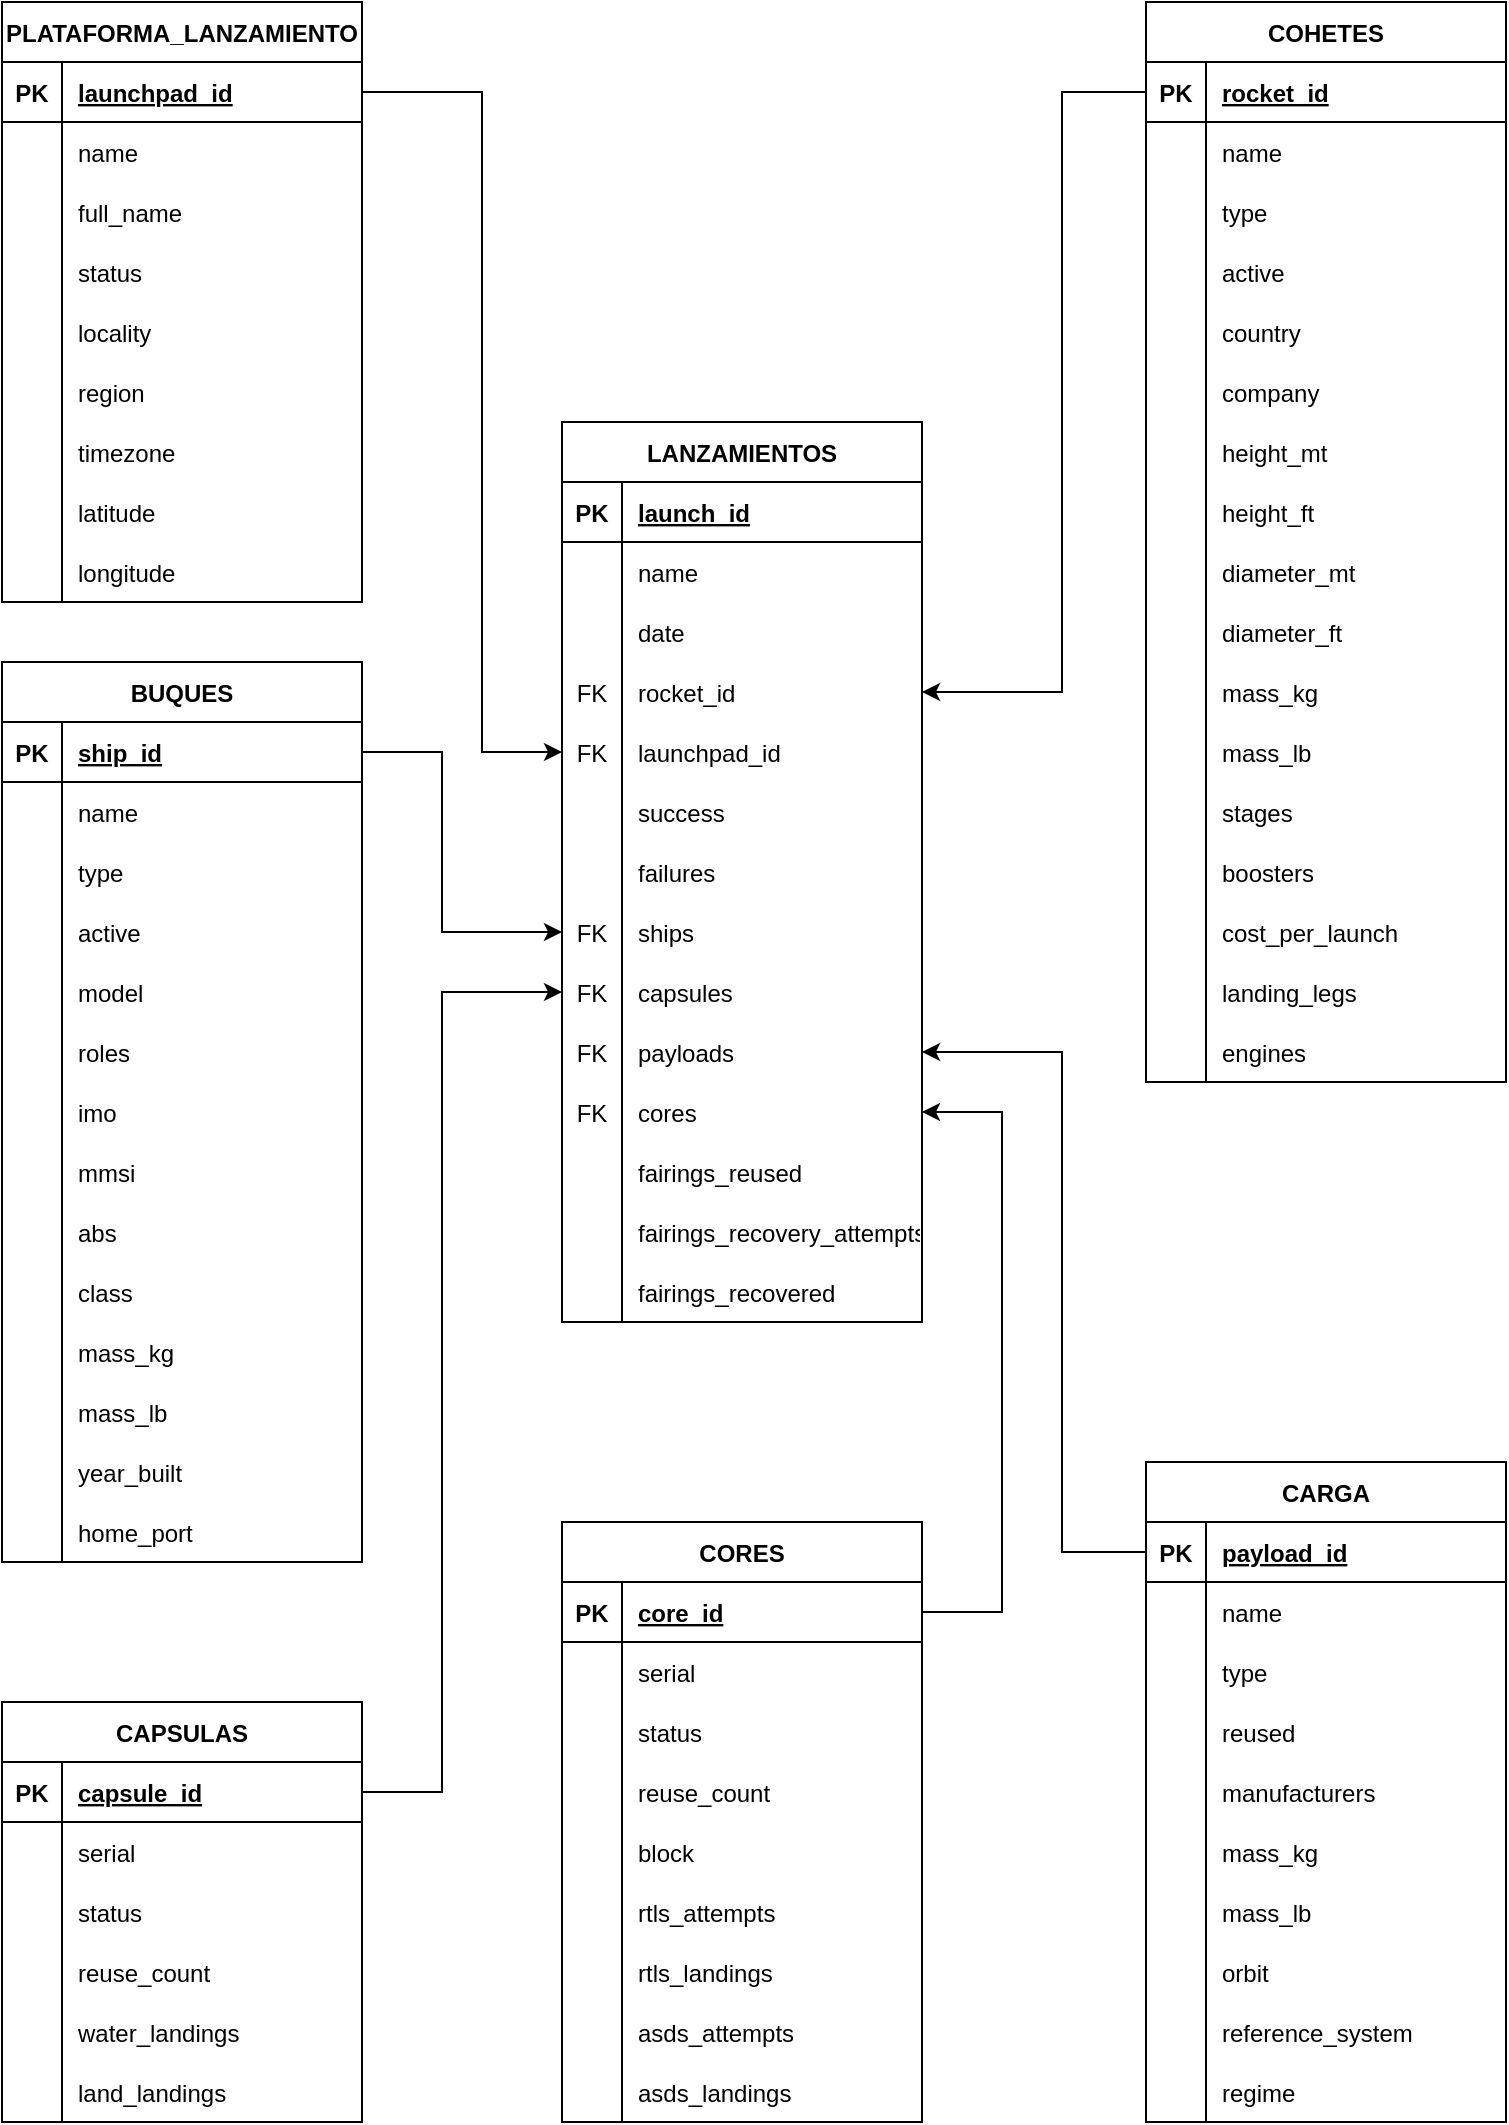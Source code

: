 <mxfile version="20.3.7"><diagram id="dOTsk-EN5slDqYm-7EeW" name="Página-1"><mxGraphModel dx="2175" dy="1172" grid="1" gridSize="10" guides="1" tooltips="1" connect="1" arrows="1" fold="1" page="1" pageScale="1" pageWidth="827" pageHeight="1169" math="0" shadow="0"><root><mxCell id="0"/><mxCell id="1" parent="0"/><mxCell id="9mdu9X1ojjGrQc_bRMVJ-1" value="BUQUES" style="shape=table;startSize=30;container=1;collapsible=1;childLayout=tableLayout;fixedRows=1;rowLines=0;fontStyle=1;align=center;resizeLast=1;" vertex="1" parent="1"><mxGeometry x="38" y="384" width="180" height="450" as="geometry"/></mxCell><mxCell id="9mdu9X1ojjGrQc_bRMVJ-2" value="" style="shape=tableRow;horizontal=0;startSize=0;swimlaneHead=0;swimlaneBody=0;fillColor=none;collapsible=0;dropTarget=0;points=[[0,0.5],[1,0.5]];portConstraint=eastwest;top=0;left=0;right=0;bottom=1;" vertex="1" parent="9mdu9X1ojjGrQc_bRMVJ-1"><mxGeometry y="30" width="180" height="30" as="geometry"/></mxCell><mxCell id="9mdu9X1ojjGrQc_bRMVJ-3" value="PK" style="shape=partialRectangle;connectable=0;fillColor=none;top=0;left=0;bottom=0;right=0;fontStyle=1;overflow=hidden;" vertex="1" parent="9mdu9X1ojjGrQc_bRMVJ-2"><mxGeometry width="30" height="30" as="geometry"><mxRectangle width="30" height="30" as="alternateBounds"/></mxGeometry></mxCell><mxCell id="9mdu9X1ojjGrQc_bRMVJ-4" value="ship_id" style="shape=partialRectangle;connectable=0;fillColor=none;top=0;left=0;bottom=0;right=0;align=left;spacingLeft=6;fontStyle=5;overflow=hidden;" vertex="1" parent="9mdu9X1ojjGrQc_bRMVJ-2"><mxGeometry x="30" width="150" height="30" as="geometry"><mxRectangle width="150" height="30" as="alternateBounds"/></mxGeometry></mxCell><mxCell id="9mdu9X1ojjGrQc_bRMVJ-5" value="" style="shape=tableRow;horizontal=0;startSize=0;swimlaneHead=0;swimlaneBody=0;fillColor=none;collapsible=0;dropTarget=0;points=[[0,0.5],[1,0.5]];portConstraint=eastwest;top=0;left=0;right=0;bottom=0;" vertex="1" parent="9mdu9X1ojjGrQc_bRMVJ-1"><mxGeometry y="60" width="180" height="30" as="geometry"/></mxCell><mxCell id="9mdu9X1ojjGrQc_bRMVJ-6" value="" style="shape=partialRectangle;connectable=0;fillColor=none;top=0;left=0;bottom=0;right=0;editable=1;overflow=hidden;" vertex="1" parent="9mdu9X1ojjGrQc_bRMVJ-5"><mxGeometry width="30" height="30" as="geometry"><mxRectangle width="30" height="30" as="alternateBounds"/></mxGeometry></mxCell><mxCell id="9mdu9X1ojjGrQc_bRMVJ-7" value="name" style="shape=partialRectangle;connectable=0;fillColor=none;top=0;left=0;bottom=0;right=0;align=left;spacingLeft=6;overflow=hidden;" vertex="1" parent="9mdu9X1ojjGrQc_bRMVJ-5"><mxGeometry x="30" width="150" height="30" as="geometry"><mxRectangle width="150" height="30" as="alternateBounds"/></mxGeometry></mxCell><mxCell id="9mdu9X1ojjGrQc_bRMVJ-8" value="" style="shape=tableRow;horizontal=0;startSize=0;swimlaneHead=0;swimlaneBody=0;fillColor=none;collapsible=0;dropTarget=0;points=[[0,0.5],[1,0.5]];portConstraint=eastwest;top=0;left=0;right=0;bottom=0;" vertex="1" parent="9mdu9X1ojjGrQc_bRMVJ-1"><mxGeometry y="90" width="180" height="30" as="geometry"/></mxCell><mxCell id="9mdu9X1ojjGrQc_bRMVJ-9" value="" style="shape=partialRectangle;connectable=0;fillColor=none;top=0;left=0;bottom=0;right=0;editable=1;overflow=hidden;" vertex="1" parent="9mdu9X1ojjGrQc_bRMVJ-8"><mxGeometry width="30" height="30" as="geometry"><mxRectangle width="30" height="30" as="alternateBounds"/></mxGeometry></mxCell><mxCell id="9mdu9X1ojjGrQc_bRMVJ-10" value="type" style="shape=partialRectangle;connectable=0;fillColor=none;top=0;left=0;bottom=0;right=0;align=left;spacingLeft=6;overflow=hidden;" vertex="1" parent="9mdu9X1ojjGrQc_bRMVJ-8"><mxGeometry x="30" width="150" height="30" as="geometry"><mxRectangle width="150" height="30" as="alternateBounds"/></mxGeometry></mxCell><mxCell id="9mdu9X1ojjGrQc_bRMVJ-11" value="" style="shape=tableRow;horizontal=0;startSize=0;swimlaneHead=0;swimlaneBody=0;fillColor=none;collapsible=0;dropTarget=0;points=[[0,0.5],[1,0.5]];portConstraint=eastwest;top=0;left=0;right=0;bottom=0;" vertex="1" parent="9mdu9X1ojjGrQc_bRMVJ-1"><mxGeometry y="120" width="180" height="30" as="geometry"/></mxCell><mxCell id="9mdu9X1ojjGrQc_bRMVJ-12" value="" style="shape=partialRectangle;connectable=0;fillColor=none;top=0;left=0;bottom=0;right=0;editable=1;overflow=hidden;" vertex="1" parent="9mdu9X1ojjGrQc_bRMVJ-11"><mxGeometry width="30" height="30" as="geometry"><mxRectangle width="30" height="30" as="alternateBounds"/></mxGeometry></mxCell><mxCell id="9mdu9X1ojjGrQc_bRMVJ-13" value="active" style="shape=partialRectangle;connectable=0;fillColor=none;top=0;left=0;bottom=0;right=0;align=left;spacingLeft=6;overflow=hidden;" vertex="1" parent="9mdu9X1ojjGrQc_bRMVJ-11"><mxGeometry x="30" width="150" height="30" as="geometry"><mxRectangle width="150" height="30" as="alternateBounds"/></mxGeometry></mxCell><mxCell id="9mdu9X1ojjGrQc_bRMVJ-228" style="shape=tableRow;horizontal=0;startSize=0;swimlaneHead=0;swimlaneBody=0;fillColor=none;collapsible=0;dropTarget=0;points=[[0,0.5],[1,0.5]];portConstraint=eastwest;top=0;left=0;right=0;bottom=0;" vertex="1" parent="9mdu9X1ojjGrQc_bRMVJ-1"><mxGeometry y="150" width="180" height="30" as="geometry"/></mxCell><mxCell id="9mdu9X1ojjGrQc_bRMVJ-229" style="shape=partialRectangle;connectable=0;fillColor=none;top=0;left=0;bottom=0;right=0;editable=1;overflow=hidden;" vertex="1" parent="9mdu9X1ojjGrQc_bRMVJ-228"><mxGeometry width="30" height="30" as="geometry"><mxRectangle width="30" height="30" as="alternateBounds"/></mxGeometry></mxCell><mxCell id="9mdu9X1ojjGrQc_bRMVJ-230" value="model" style="shape=partialRectangle;connectable=0;fillColor=none;top=0;left=0;bottom=0;right=0;align=left;spacingLeft=6;overflow=hidden;" vertex="1" parent="9mdu9X1ojjGrQc_bRMVJ-228"><mxGeometry x="30" width="150" height="30" as="geometry"><mxRectangle width="150" height="30" as="alternateBounds"/></mxGeometry></mxCell><mxCell id="9mdu9X1ojjGrQc_bRMVJ-231" style="shape=tableRow;horizontal=0;startSize=0;swimlaneHead=0;swimlaneBody=0;fillColor=none;collapsible=0;dropTarget=0;points=[[0,0.5],[1,0.5]];portConstraint=eastwest;top=0;left=0;right=0;bottom=0;" vertex="1" parent="9mdu9X1ojjGrQc_bRMVJ-1"><mxGeometry y="180" width="180" height="30" as="geometry"/></mxCell><mxCell id="9mdu9X1ojjGrQc_bRMVJ-232" style="shape=partialRectangle;connectable=0;fillColor=none;top=0;left=0;bottom=0;right=0;editable=1;overflow=hidden;" vertex="1" parent="9mdu9X1ojjGrQc_bRMVJ-231"><mxGeometry width="30" height="30" as="geometry"><mxRectangle width="30" height="30" as="alternateBounds"/></mxGeometry></mxCell><mxCell id="9mdu9X1ojjGrQc_bRMVJ-233" value="roles" style="shape=partialRectangle;connectable=0;fillColor=none;top=0;left=0;bottom=0;right=0;align=left;spacingLeft=6;overflow=hidden;" vertex="1" parent="9mdu9X1ojjGrQc_bRMVJ-231"><mxGeometry x="30" width="150" height="30" as="geometry"><mxRectangle width="150" height="30" as="alternateBounds"/></mxGeometry></mxCell><mxCell id="9mdu9X1ojjGrQc_bRMVJ-234" style="shape=tableRow;horizontal=0;startSize=0;swimlaneHead=0;swimlaneBody=0;fillColor=none;collapsible=0;dropTarget=0;points=[[0,0.5],[1,0.5]];portConstraint=eastwest;top=0;left=0;right=0;bottom=0;" vertex="1" parent="9mdu9X1ojjGrQc_bRMVJ-1"><mxGeometry y="210" width="180" height="30" as="geometry"/></mxCell><mxCell id="9mdu9X1ojjGrQc_bRMVJ-235" style="shape=partialRectangle;connectable=0;fillColor=none;top=0;left=0;bottom=0;right=0;editable=1;overflow=hidden;" vertex="1" parent="9mdu9X1ojjGrQc_bRMVJ-234"><mxGeometry width="30" height="30" as="geometry"><mxRectangle width="30" height="30" as="alternateBounds"/></mxGeometry></mxCell><mxCell id="9mdu9X1ojjGrQc_bRMVJ-236" value="imo" style="shape=partialRectangle;connectable=0;fillColor=none;top=0;left=0;bottom=0;right=0;align=left;spacingLeft=6;overflow=hidden;" vertex="1" parent="9mdu9X1ojjGrQc_bRMVJ-234"><mxGeometry x="30" width="150" height="30" as="geometry"><mxRectangle width="150" height="30" as="alternateBounds"/></mxGeometry></mxCell><mxCell id="9mdu9X1ojjGrQc_bRMVJ-237" style="shape=tableRow;horizontal=0;startSize=0;swimlaneHead=0;swimlaneBody=0;fillColor=none;collapsible=0;dropTarget=0;points=[[0,0.5],[1,0.5]];portConstraint=eastwest;top=0;left=0;right=0;bottom=0;" vertex="1" parent="9mdu9X1ojjGrQc_bRMVJ-1"><mxGeometry y="240" width="180" height="30" as="geometry"/></mxCell><mxCell id="9mdu9X1ojjGrQc_bRMVJ-238" style="shape=partialRectangle;connectable=0;fillColor=none;top=0;left=0;bottom=0;right=0;editable=1;overflow=hidden;" vertex="1" parent="9mdu9X1ojjGrQc_bRMVJ-237"><mxGeometry width="30" height="30" as="geometry"><mxRectangle width="30" height="30" as="alternateBounds"/></mxGeometry></mxCell><mxCell id="9mdu9X1ojjGrQc_bRMVJ-239" value="mmsi" style="shape=partialRectangle;connectable=0;fillColor=none;top=0;left=0;bottom=0;right=0;align=left;spacingLeft=6;overflow=hidden;" vertex="1" parent="9mdu9X1ojjGrQc_bRMVJ-237"><mxGeometry x="30" width="150" height="30" as="geometry"><mxRectangle width="150" height="30" as="alternateBounds"/></mxGeometry></mxCell><mxCell id="9mdu9X1ojjGrQc_bRMVJ-240" style="shape=tableRow;horizontal=0;startSize=0;swimlaneHead=0;swimlaneBody=0;fillColor=none;collapsible=0;dropTarget=0;points=[[0,0.5],[1,0.5]];portConstraint=eastwest;top=0;left=0;right=0;bottom=0;" vertex="1" parent="9mdu9X1ojjGrQc_bRMVJ-1"><mxGeometry y="270" width="180" height="30" as="geometry"/></mxCell><mxCell id="9mdu9X1ojjGrQc_bRMVJ-241" style="shape=partialRectangle;connectable=0;fillColor=none;top=0;left=0;bottom=0;right=0;editable=1;overflow=hidden;" vertex="1" parent="9mdu9X1ojjGrQc_bRMVJ-240"><mxGeometry width="30" height="30" as="geometry"><mxRectangle width="30" height="30" as="alternateBounds"/></mxGeometry></mxCell><mxCell id="9mdu9X1ojjGrQc_bRMVJ-242" value="abs" style="shape=partialRectangle;connectable=0;fillColor=none;top=0;left=0;bottom=0;right=0;align=left;spacingLeft=6;overflow=hidden;" vertex="1" parent="9mdu9X1ojjGrQc_bRMVJ-240"><mxGeometry x="30" width="150" height="30" as="geometry"><mxRectangle width="150" height="30" as="alternateBounds"/></mxGeometry></mxCell><mxCell id="9mdu9X1ojjGrQc_bRMVJ-243" style="shape=tableRow;horizontal=0;startSize=0;swimlaneHead=0;swimlaneBody=0;fillColor=none;collapsible=0;dropTarget=0;points=[[0,0.5],[1,0.5]];portConstraint=eastwest;top=0;left=0;right=0;bottom=0;" vertex="1" parent="9mdu9X1ojjGrQc_bRMVJ-1"><mxGeometry y="300" width="180" height="30" as="geometry"/></mxCell><mxCell id="9mdu9X1ojjGrQc_bRMVJ-244" style="shape=partialRectangle;connectable=0;fillColor=none;top=0;left=0;bottom=0;right=0;editable=1;overflow=hidden;" vertex="1" parent="9mdu9X1ojjGrQc_bRMVJ-243"><mxGeometry width="30" height="30" as="geometry"><mxRectangle width="30" height="30" as="alternateBounds"/></mxGeometry></mxCell><mxCell id="9mdu9X1ojjGrQc_bRMVJ-245" value="class" style="shape=partialRectangle;connectable=0;fillColor=none;top=0;left=0;bottom=0;right=0;align=left;spacingLeft=6;overflow=hidden;" vertex="1" parent="9mdu9X1ojjGrQc_bRMVJ-243"><mxGeometry x="30" width="150" height="30" as="geometry"><mxRectangle width="150" height="30" as="alternateBounds"/></mxGeometry></mxCell><mxCell id="9mdu9X1ojjGrQc_bRMVJ-246" style="shape=tableRow;horizontal=0;startSize=0;swimlaneHead=0;swimlaneBody=0;fillColor=none;collapsible=0;dropTarget=0;points=[[0,0.5],[1,0.5]];portConstraint=eastwest;top=0;left=0;right=0;bottom=0;" vertex="1" parent="9mdu9X1ojjGrQc_bRMVJ-1"><mxGeometry y="330" width="180" height="30" as="geometry"/></mxCell><mxCell id="9mdu9X1ojjGrQc_bRMVJ-247" style="shape=partialRectangle;connectable=0;fillColor=none;top=0;left=0;bottom=0;right=0;editable=1;overflow=hidden;" vertex="1" parent="9mdu9X1ojjGrQc_bRMVJ-246"><mxGeometry width="30" height="30" as="geometry"><mxRectangle width="30" height="30" as="alternateBounds"/></mxGeometry></mxCell><mxCell id="9mdu9X1ojjGrQc_bRMVJ-248" value="mass_kg" style="shape=partialRectangle;connectable=0;fillColor=none;top=0;left=0;bottom=0;right=0;align=left;spacingLeft=6;overflow=hidden;" vertex="1" parent="9mdu9X1ojjGrQc_bRMVJ-246"><mxGeometry x="30" width="150" height="30" as="geometry"><mxRectangle width="150" height="30" as="alternateBounds"/></mxGeometry></mxCell><mxCell id="9mdu9X1ojjGrQc_bRMVJ-249" style="shape=tableRow;horizontal=0;startSize=0;swimlaneHead=0;swimlaneBody=0;fillColor=none;collapsible=0;dropTarget=0;points=[[0,0.5],[1,0.5]];portConstraint=eastwest;top=0;left=0;right=0;bottom=0;" vertex="1" parent="9mdu9X1ojjGrQc_bRMVJ-1"><mxGeometry y="360" width="180" height="30" as="geometry"/></mxCell><mxCell id="9mdu9X1ojjGrQc_bRMVJ-250" style="shape=partialRectangle;connectable=0;fillColor=none;top=0;left=0;bottom=0;right=0;editable=1;overflow=hidden;" vertex="1" parent="9mdu9X1ojjGrQc_bRMVJ-249"><mxGeometry width="30" height="30" as="geometry"><mxRectangle width="30" height="30" as="alternateBounds"/></mxGeometry></mxCell><mxCell id="9mdu9X1ojjGrQc_bRMVJ-251" value="mass_lb" style="shape=partialRectangle;connectable=0;fillColor=none;top=0;left=0;bottom=0;right=0;align=left;spacingLeft=6;overflow=hidden;" vertex="1" parent="9mdu9X1ojjGrQc_bRMVJ-249"><mxGeometry x="30" width="150" height="30" as="geometry"><mxRectangle width="150" height="30" as="alternateBounds"/></mxGeometry></mxCell><mxCell id="9mdu9X1ojjGrQc_bRMVJ-252" style="shape=tableRow;horizontal=0;startSize=0;swimlaneHead=0;swimlaneBody=0;fillColor=none;collapsible=0;dropTarget=0;points=[[0,0.5],[1,0.5]];portConstraint=eastwest;top=0;left=0;right=0;bottom=0;" vertex="1" parent="9mdu9X1ojjGrQc_bRMVJ-1"><mxGeometry y="390" width="180" height="30" as="geometry"/></mxCell><mxCell id="9mdu9X1ojjGrQc_bRMVJ-253" style="shape=partialRectangle;connectable=0;fillColor=none;top=0;left=0;bottom=0;right=0;editable=1;overflow=hidden;" vertex="1" parent="9mdu9X1ojjGrQc_bRMVJ-252"><mxGeometry width="30" height="30" as="geometry"><mxRectangle width="30" height="30" as="alternateBounds"/></mxGeometry></mxCell><mxCell id="9mdu9X1ojjGrQc_bRMVJ-254" value="year_built" style="shape=partialRectangle;connectable=0;fillColor=none;top=0;left=0;bottom=0;right=0;align=left;spacingLeft=6;overflow=hidden;" vertex="1" parent="9mdu9X1ojjGrQc_bRMVJ-252"><mxGeometry x="30" width="150" height="30" as="geometry"><mxRectangle width="150" height="30" as="alternateBounds"/></mxGeometry></mxCell><mxCell id="9mdu9X1ojjGrQc_bRMVJ-255" style="shape=tableRow;horizontal=0;startSize=0;swimlaneHead=0;swimlaneBody=0;fillColor=none;collapsible=0;dropTarget=0;points=[[0,0.5],[1,0.5]];portConstraint=eastwest;top=0;left=0;right=0;bottom=0;" vertex="1" parent="9mdu9X1ojjGrQc_bRMVJ-1"><mxGeometry y="420" width="180" height="30" as="geometry"/></mxCell><mxCell id="9mdu9X1ojjGrQc_bRMVJ-256" style="shape=partialRectangle;connectable=0;fillColor=none;top=0;left=0;bottom=0;right=0;editable=1;overflow=hidden;" vertex="1" parent="9mdu9X1ojjGrQc_bRMVJ-255"><mxGeometry width="30" height="30" as="geometry"><mxRectangle width="30" height="30" as="alternateBounds"/></mxGeometry></mxCell><mxCell id="9mdu9X1ojjGrQc_bRMVJ-257" value="home_port" style="shape=partialRectangle;connectable=0;fillColor=none;top=0;left=0;bottom=0;right=0;align=left;spacingLeft=6;overflow=hidden;" vertex="1" parent="9mdu9X1ojjGrQc_bRMVJ-255"><mxGeometry x="30" width="150" height="30" as="geometry"><mxRectangle width="150" height="30" as="alternateBounds"/></mxGeometry></mxCell><mxCell id="9mdu9X1ojjGrQc_bRMVJ-14" value="COHETES" style="shape=table;startSize=30;container=1;collapsible=1;childLayout=tableLayout;fixedRows=1;rowLines=0;fontStyle=1;align=center;resizeLast=1;" vertex="1" parent="1"><mxGeometry x="610" y="54" width="180" height="540" as="geometry"/></mxCell><mxCell id="9mdu9X1ojjGrQc_bRMVJ-15" value="" style="shape=tableRow;horizontal=0;startSize=0;swimlaneHead=0;swimlaneBody=0;fillColor=none;collapsible=0;dropTarget=0;points=[[0,0.5],[1,0.5]];portConstraint=eastwest;top=0;left=0;right=0;bottom=1;" vertex="1" parent="9mdu9X1ojjGrQc_bRMVJ-14"><mxGeometry y="30" width="180" height="30" as="geometry"/></mxCell><mxCell id="9mdu9X1ojjGrQc_bRMVJ-16" value="PK" style="shape=partialRectangle;connectable=0;fillColor=none;top=0;left=0;bottom=0;right=0;fontStyle=1;overflow=hidden;" vertex="1" parent="9mdu9X1ojjGrQc_bRMVJ-15"><mxGeometry width="30" height="30" as="geometry"><mxRectangle width="30" height="30" as="alternateBounds"/></mxGeometry></mxCell><mxCell id="9mdu9X1ojjGrQc_bRMVJ-17" value="rocket_id" style="shape=partialRectangle;connectable=0;fillColor=none;top=0;left=0;bottom=0;right=0;align=left;spacingLeft=6;fontStyle=5;overflow=hidden;" vertex="1" parent="9mdu9X1ojjGrQc_bRMVJ-15"><mxGeometry x="30" width="150" height="30" as="geometry"><mxRectangle width="150" height="30" as="alternateBounds"/></mxGeometry></mxCell><mxCell id="9mdu9X1ojjGrQc_bRMVJ-18" value="" style="shape=tableRow;horizontal=0;startSize=0;swimlaneHead=0;swimlaneBody=0;fillColor=none;collapsible=0;dropTarget=0;points=[[0,0.5],[1,0.5]];portConstraint=eastwest;top=0;left=0;right=0;bottom=0;" vertex="1" parent="9mdu9X1ojjGrQc_bRMVJ-14"><mxGeometry y="60" width="180" height="30" as="geometry"/></mxCell><mxCell id="9mdu9X1ojjGrQc_bRMVJ-19" value="" style="shape=partialRectangle;connectable=0;fillColor=none;top=0;left=0;bottom=0;right=0;editable=1;overflow=hidden;" vertex="1" parent="9mdu9X1ojjGrQc_bRMVJ-18"><mxGeometry width="30" height="30" as="geometry"><mxRectangle width="30" height="30" as="alternateBounds"/></mxGeometry></mxCell><mxCell id="9mdu9X1ojjGrQc_bRMVJ-20" value="name" style="shape=partialRectangle;connectable=0;fillColor=none;top=0;left=0;bottom=0;right=0;align=left;spacingLeft=6;overflow=hidden;" vertex="1" parent="9mdu9X1ojjGrQc_bRMVJ-18"><mxGeometry x="30" width="150" height="30" as="geometry"><mxRectangle width="150" height="30" as="alternateBounds"/></mxGeometry></mxCell><mxCell id="9mdu9X1ojjGrQc_bRMVJ-21" value="" style="shape=tableRow;horizontal=0;startSize=0;swimlaneHead=0;swimlaneBody=0;fillColor=none;collapsible=0;dropTarget=0;points=[[0,0.5],[1,0.5]];portConstraint=eastwest;top=0;left=0;right=0;bottom=0;" vertex="1" parent="9mdu9X1ojjGrQc_bRMVJ-14"><mxGeometry y="90" width="180" height="30" as="geometry"/></mxCell><mxCell id="9mdu9X1ojjGrQc_bRMVJ-22" value="" style="shape=partialRectangle;connectable=0;fillColor=none;top=0;left=0;bottom=0;right=0;editable=1;overflow=hidden;" vertex="1" parent="9mdu9X1ojjGrQc_bRMVJ-21"><mxGeometry width="30" height="30" as="geometry"><mxRectangle width="30" height="30" as="alternateBounds"/></mxGeometry></mxCell><mxCell id="9mdu9X1ojjGrQc_bRMVJ-23" value="type" style="shape=partialRectangle;connectable=0;fillColor=none;top=0;left=0;bottom=0;right=0;align=left;spacingLeft=6;overflow=hidden;" vertex="1" parent="9mdu9X1ojjGrQc_bRMVJ-21"><mxGeometry x="30" width="150" height="30" as="geometry"><mxRectangle width="150" height="30" as="alternateBounds"/></mxGeometry></mxCell><mxCell id="9mdu9X1ojjGrQc_bRMVJ-24" value="" style="shape=tableRow;horizontal=0;startSize=0;swimlaneHead=0;swimlaneBody=0;fillColor=none;collapsible=0;dropTarget=0;points=[[0,0.5],[1,0.5]];portConstraint=eastwest;top=0;left=0;right=0;bottom=0;" vertex="1" parent="9mdu9X1ojjGrQc_bRMVJ-14"><mxGeometry y="120" width="180" height="30" as="geometry"/></mxCell><mxCell id="9mdu9X1ojjGrQc_bRMVJ-25" value="" style="shape=partialRectangle;connectable=0;fillColor=none;top=0;left=0;bottom=0;right=0;editable=1;overflow=hidden;" vertex="1" parent="9mdu9X1ojjGrQc_bRMVJ-24"><mxGeometry width="30" height="30" as="geometry"><mxRectangle width="30" height="30" as="alternateBounds"/></mxGeometry></mxCell><mxCell id="9mdu9X1ojjGrQc_bRMVJ-26" value="active" style="shape=partialRectangle;connectable=0;fillColor=none;top=0;left=0;bottom=0;right=0;align=left;spacingLeft=6;overflow=hidden;" vertex="1" parent="9mdu9X1ojjGrQc_bRMVJ-24"><mxGeometry x="30" width="150" height="30" as="geometry"><mxRectangle width="150" height="30" as="alternateBounds"/></mxGeometry></mxCell><mxCell id="9mdu9X1ojjGrQc_bRMVJ-188" style="shape=tableRow;horizontal=0;startSize=0;swimlaneHead=0;swimlaneBody=0;fillColor=none;collapsible=0;dropTarget=0;points=[[0,0.5],[1,0.5]];portConstraint=eastwest;top=0;left=0;right=0;bottom=0;" vertex="1" parent="9mdu9X1ojjGrQc_bRMVJ-14"><mxGeometry y="150" width="180" height="30" as="geometry"/></mxCell><mxCell id="9mdu9X1ojjGrQc_bRMVJ-189" style="shape=partialRectangle;connectable=0;fillColor=none;top=0;left=0;bottom=0;right=0;editable=1;overflow=hidden;" vertex="1" parent="9mdu9X1ojjGrQc_bRMVJ-188"><mxGeometry width="30" height="30" as="geometry"><mxRectangle width="30" height="30" as="alternateBounds"/></mxGeometry></mxCell><mxCell id="9mdu9X1ojjGrQc_bRMVJ-190" value="country" style="shape=partialRectangle;connectable=0;fillColor=none;top=0;left=0;bottom=0;right=0;align=left;spacingLeft=6;overflow=hidden;" vertex="1" parent="9mdu9X1ojjGrQc_bRMVJ-188"><mxGeometry x="30" width="150" height="30" as="geometry"><mxRectangle width="150" height="30" as="alternateBounds"/></mxGeometry></mxCell><mxCell id="9mdu9X1ojjGrQc_bRMVJ-191" style="shape=tableRow;horizontal=0;startSize=0;swimlaneHead=0;swimlaneBody=0;fillColor=none;collapsible=0;dropTarget=0;points=[[0,0.5],[1,0.5]];portConstraint=eastwest;top=0;left=0;right=0;bottom=0;" vertex="1" parent="9mdu9X1ojjGrQc_bRMVJ-14"><mxGeometry y="180" width="180" height="30" as="geometry"/></mxCell><mxCell id="9mdu9X1ojjGrQc_bRMVJ-192" style="shape=partialRectangle;connectable=0;fillColor=none;top=0;left=0;bottom=0;right=0;editable=1;overflow=hidden;" vertex="1" parent="9mdu9X1ojjGrQc_bRMVJ-191"><mxGeometry width="30" height="30" as="geometry"><mxRectangle width="30" height="30" as="alternateBounds"/></mxGeometry></mxCell><mxCell id="9mdu9X1ojjGrQc_bRMVJ-193" value="company" style="shape=partialRectangle;connectable=0;fillColor=none;top=0;left=0;bottom=0;right=0;align=left;spacingLeft=6;overflow=hidden;" vertex="1" parent="9mdu9X1ojjGrQc_bRMVJ-191"><mxGeometry x="30" width="150" height="30" as="geometry"><mxRectangle width="150" height="30" as="alternateBounds"/></mxGeometry></mxCell><mxCell id="9mdu9X1ojjGrQc_bRMVJ-194" style="shape=tableRow;horizontal=0;startSize=0;swimlaneHead=0;swimlaneBody=0;fillColor=none;collapsible=0;dropTarget=0;points=[[0,0.5],[1,0.5]];portConstraint=eastwest;top=0;left=0;right=0;bottom=0;" vertex="1" parent="9mdu9X1ojjGrQc_bRMVJ-14"><mxGeometry y="210" width="180" height="30" as="geometry"/></mxCell><mxCell id="9mdu9X1ojjGrQc_bRMVJ-195" style="shape=partialRectangle;connectable=0;fillColor=none;top=0;left=0;bottom=0;right=0;editable=1;overflow=hidden;" vertex="1" parent="9mdu9X1ojjGrQc_bRMVJ-194"><mxGeometry width="30" height="30" as="geometry"><mxRectangle width="30" height="30" as="alternateBounds"/></mxGeometry></mxCell><mxCell id="9mdu9X1ojjGrQc_bRMVJ-196" value="height_mt" style="shape=partialRectangle;connectable=0;fillColor=none;top=0;left=0;bottom=0;right=0;align=left;spacingLeft=6;overflow=hidden;" vertex="1" parent="9mdu9X1ojjGrQc_bRMVJ-194"><mxGeometry x="30" width="150" height="30" as="geometry"><mxRectangle width="150" height="30" as="alternateBounds"/></mxGeometry></mxCell><mxCell id="9mdu9X1ojjGrQc_bRMVJ-197" style="shape=tableRow;horizontal=0;startSize=0;swimlaneHead=0;swimlaneBody=0;fillColor=none;collapsible=0;dropTarget=0;points=[[0,0.5],[1,0.5]];portConstraint=eastwest;top=0;left=0;right=0;bottom=0;" vertex="1" parent="9mdu9X1ojjGrQc_bRMVJ-14"><mxGeometry y="240" width="180" height="30" as="geometry"/></mxCell><mxCell id="9mdu9X1ojjGrQc_bRMVJ-198" style="shape=partialRectangle;connectable=0;fillColor=none;top=0;left=0;bottom=0;right=0;editable=1;overflow=hidden;" vertex="1" parent="9mdu9X1ojjGrQc_bRMVJ-197"><mxGeometry width="30" height="30" as="geometry"><mxRectangle width="30" height="30" as="alternateBounds"/></mxGeometry></mxCell><mxCell id="9mdu9X1ojjGrQc_bRMVJ-199" value="height_ft" style="shape=partialRectangle;connectable=0;fillColor=none;top=0;left=0;bottom=0;right=0;align=left;spacingLeft=6;overflow=hidden;" vertex="1" parent="9mdu9X1ojjGrQc_bRMVJ-197"><mxGeometry x="30" width="150" height="30" as="geometry"><mxRectangle width="150" height="30" as="alternateBounds"/></mxGeometry></mxCell><mxCell id="9mdu9X1ojjGrQc_bRMVJ-200" style="shape=tableRow;horizontal=0;startSize=0;swimlaneHead=0;swimlaneBody=0;fillColor=none;collapsible=0;dropTarget=0;points=[[0,0.5],[1,0.5]];portConstraint=eastwest;top=0;left=0;right=0;bottom=0;" vertex="1" parent="9mdu9X1ojjGrQc_bRMVJ-14"><mxGeometry y="270" width="180" height="30" as="geometry"/></mxCell><mxCell id="9mdu9X1ojjGrQc_bRMVJ-201" style="shape=partialRectangle;connectable=0;fillColor=none;top=0;left=0;bottom=0;right=0;editable=1;overflow=hidden;" vertex="1" parent="9mdu9X1ojjGrQc_bRMVJ-200"><mxGeometry width="30" height="30" as="geometry"><mxRectangle width="30" height="30" as="alternateBounds"/></mxGeometry></mxCell><mxCell id="9mdu9X1ojjGrQc_bRMVJ-202" value="diameter_mt" style="shape=partialRectangle;connectable=0;fillColor=none;top=0;left=0;bottom=0;right=0;align=left;spacingLeft=6;overflow=hidden;" vertex="1" parent="9mdu9X1ojjGrQc_bRMVJ-200"><mxGeometry x="30" width="150" height="30" as="geometry"><mxRectangle width="150" height="30" as="alternateBounds"/></mxGeometry></mxCell><mxCell id="9mdu9X1ojjGrQc_bRMVJ-203" style="shape=tableRow;horizontal=0;startSize=0;swimlaneHead=0;swimlaneBody=0;fillColor=none;collapsible=0;dropTarget=0;points=[[0,0.5],[1,0.5]];portConstraint=eastwest;top=0;left=0;right=0;bottom=0;" vertex="1" parent="9mdu9X1ojjGrQc_bRMVJ-14"><mxGeometry y="300" width="180" height="30" as="geometry"/></mxCell><mxCell id="9mdu9X1ojjGrQc_bRMVJ-204" style="shape=partialRectangle;connectable=0;fillColor=none;top=0;left=0;bottom=0;right=0;editable=1;overflow=hidden;" vertex="1" parent="9mdu9X1ojjGrQc_bRMVJ-203"><mxGeometry width="30" height="30" as="geometry"><mxRectangle width="30" height="30" as="alternateBounds"/></mxGeometry></mxCell><mxCell id="9mdu9X1ojjGrQc_bRMVJ-205" value="diameter_ft" style="shape=partialRectangle;connectable=0;fillColor=none;top=0;left=0;bottom=0;right=0;align=left;spacingLeft=6;overflow=hidden;" vertex="1" parent="9mdu9X1ojjGrQc_bRMVJ-203"><mxGeometry x="30" width="150" height="30" as="geometry"><mxRectangle width="150" height="30" as="alternateBounds"/></mxGeometry></mxCell><mxCell id="9mdu9X1ojjGrQc_bRMVJ-206" style="shape=tableRow;horizontal=0;startSize=0;swimlaneHead=0;swimlaneBody=0;fillColor=none;collapsible=0;dropTarget=0;points=[[0,0.5],[1,0.5]];portConstraint=eastwest;top=0;left=0;right=0;bottom=0;" vertex="1" parent="9mdu9X1ojjGrQc_bRMVJ-14"><mxGeometry y="330" width="180" height="30" as="geometry"/></mxCell><mxCell id="9mdu9X1ojjGrQc_bRMVJ-207" style="shape=partialRectangle;connectable=0;fillColor=none;top=0;left=0;bottom=0;right=0;editable=1;overflow=hidden;" vertex="1" parent="9mdu9X1ojjGrQc_bRMVJ-206"><mxGeometry width="30" height="30" as="geometry"><mxRectangle width="30" height="30" as="alternateBounds"/></mxGeometry></mxCell><mxCell id="9mdu9X1ojjGrQc_bRMVJ-208" value="mass_kg" style="shape=partialRectangle;connectable=0;fillColor=none;top=0;left=0;bottom=0;right=0;align=left;spacingLeft=6;overflow=hidden;" vertex="1" parent="9mdu9X1ojjGrQc_bRMVJ-206"><mxGeometry x="30" width="150" height="30" as="geometry"><mxRectangle width="150" height="30" as="alternateBounds"/></mxGeometry></mxCell><mxCell id="9mdu9X1ojjGrQc_bRMVJ-209" style="shape=tableRow;horizontal=0;startSize=0;swimlaneHead=0;swimlaneBody=0;fillColor=none;collapsible=0;dropTarget=0;points=[[0,0.5],[1,0.5]];portConstraint=eastwest;top=0;left=0;right=0;bottom=0;" vertex="1" parent="9mdu9X1ojjGrQc_bRMVJ-14"><mxGeometry y="360" width="180" height="30" as="geometry"/></mxCell><mxCell id="9mdu9X1ojjGrQc_bRMVJ-210" style="shape=partialRectangle;connectable=0;fillColor=none;top=0;left=0;bottom=0;right=0;editable=1;overflow=hidden;" vertex="1" parent="9mdu9X1ojjGrQc_bRMVJ-209"><mxGeometry width="30" height="30" as="geometry"><mxRectangle width="30" height="30" as="alternateBounds"/></mxGeometry></mxCell><mxCell id="9mdu9X1ojjGrQc_bRMVJ-211" value="mass_lb" style="shape=partialRectangle;connectable=0;fillColor=none;top=0;left=0;bottom=0;right=0;align=left;spacingLeft=6;overflow=hidden;" vertex="1" parent="9mdu9X1ojjGrQc_bRMVJ-209"><mxGeometry x="30" width="150" height="30" as="geometry"><mxRectangle width="150" height="30" as="alternateBounds"/></mxGeometry></mxCell><mxCell id="9mdu9X1ojjGrQc_bRMVJ-212" style="shape=tableRow;horizontal=0;startSize=0;swimlaneHead=0;swimlaneBody=0;fillColor=none;collapsible=0;dropTarget=0;points=[[0,0.5],[1,0.5]];portConstraint=eastwest;top=0;left=0;right=0;bottom=0;" vertex="1" parent="9mdu9X1ojjGrQc_bRMVJ-14"><mxGeometry y="390" width="180" height="30" as="geometry"/></mxCell><mxCell id="9mdu9X1ojjGrQc_bRMVJ-213" style="shape=partialRectangle;connectable=0;fillColor=none;top=0;left=0;bottom=0;right=0;editable=1;overflow=hidden;" vertex="1" parent="9mdu9X1ojjGrQc_bRMVJ-212"><mxGeometry width="30" height="30" as="geometry"><mxRectangle width="30" height="30" as="alternateBounds"/></mxGeometry></mxCell><mxCell id="9mdu9X1ojjGrQc_bRMVJ-214" value="stages" style="shape=partialRectangle;connectable=0;fillColor=none;top=0;left=0;bottom=0;right=0;align=left;spacingLeft=6;overflow=hidden;" vertex="1" parent="9mdu9X1ojjGrQc_bRMVJ-212"><mxGeometry x="30" width="150" height="30" as="geometry"><mxRectangle width="150" height="30" as="alternateBounds"/></mxGeometry></mxCell><mxCell id="9mdu9X1ojjGrQc_bRMVJ-215" style="shape=tableRow;horizontal=0;startSize=0;swimlaneHead=0;swimlaneBody=0;fillColor=none;collapsible=0;dropTarget=0;points=[[0,0.5],[1,0.5]];portConstraint=eastwest;top=0;left=0;right=0;bottom=0;" vertex="1" parent="9mdu9X1ojjGrQc_bRMVJ-14"><mxGeometry y="420" width="180" height="30" as="geometry"/></mxCell><mxCell id="9mdu9X1ojjGrQc_bRMVJ-216" style="shape=partialRectangle;connectable=0;fillColor=none;top=0;left=0;bottom=0;right=0;editable=1;overflow=hidden;" vertex="1" parent="9mdu9X1ojjGrQc_bRMVJ-215"><mxGeometry width="30" height="30" as="geometry"><mxRectangle width="30" height="30" as="alternateBounds"/></mxGeometry></mxCell><mxCell id="9mdu9X1ojjGrQc_bRMVJ-217" value="boosters" style="shape=partialRectangle;connectable=0;fillColor=none;top=0;left=0;bottom=0;right=0;align=left;spacingLeft=6;overflow=hidden;" vertex="1" parent="9mdu9X1ojjGrQc_bRMVJ-215"><mxGeometry x="30" width="150" height="30" as="geometry"><mxRectangle width="150" height="30" as="alternateBounds"/></mxGeometry></mxCell><mxCell id="9mdu9X1ojjGrQc_bRMVJ-218" style="shape=tableRow;horizontal=0;startSize=0;swimlaneHead=0;swimlaneBody=0;fillColor=none;collapsible=0;dropTarget=0;points=[[0,0.5],[1,0.5]];portConstraint=eastwest;top=0;left=0;right=0;bottom=0;" vertex="1" parent="9mdu9X1ojjGrQc_bRMVJ-14"><mxGeometry y="450" width="180" height="30" as="geometry"/></mxCell><mxCell id="9mdu9X1ojjGrQc_bRMVJ-219" style="shape=partialRectangle;connectable=0;fillColor=none;top=0;left=0;bottom=0;right=0;editable=1;overflow=hidden;" vertex="1" parent="9mdu9X1ojjGrQc_bRMVJ-218"><mxGeometry width="30" height="30" as="geometry"><mxRectangle width="30" height="30" as="alternateBounds"/></mxGeometry></mxCell><mxCell id="9mdu9X1ojjGrQc_bRMVJ-220" value="cost_per_launch" style="shape=partialRectangle;connectable=0;fillColor=none;top=0;left=0;bottom=0;right=0;align=left;spacingLeft=6;overflow=hidden;" vertex="1" parent="9mdu9X1ojjGrQc_bRMVJ-218"><mxGeometry x="30" width="150" height="30" as="geometry"><mxRectangle width="150" height="30" as="alternateBounds"/></mxGeometry></mxCell><mxCell id="9mdu9X1ojjGrQc_bRMVJ-221" style="shape=tableRow;horizontal=0;startSize=0;swimlaneHead=0;swimlaneBody=0;fillColor=none;collapsible=0;dropTarget=0;points=[[0,0.5],[1,0.5]];portConstraint=eastwest;top=0;left=0;right=0;bottom=0;" vertex="1" parent="9mdu9X1ojjGrQc_bRMVJ-14"><mxGeometry y="480" width="180" height="30" as="geometry"/></mxCell><mxCell id="9mdu9X1ojjGrQc_bRMVJ-222" style="shape=partialRectangle;connectable=0;fillColor=none;top=0;left=0;bottom=0;right=0;editable=1;overflow=hidden;" vertex="1" parent="9mdu9X1ojjGrQc_bRMVJ-221"><mxGeometry width="30" height="30" as="geometry"><mxRectangle width="30" height="30" as="alternateBounds"/></mxGeometry></mxCell><mxCell id="9mdu9X1ojjGrQc_bRMVJ-223" value="landing_legs" style="shape=partialRectangle;connectable=0;fillColor=none;top=0;left=0;bottom=0;right=0;align=left;spacingLeft=6;overflow=hidden;" vertex="1" parent="9mdu9X1ojjGrQc_bRMVJ-221"><mxGeometry x="30" width="150" height="30" as="geometry"><mxRectangle width="150" height="30" as="alternateBounds"/></mxGeometry></mxCell><mxCell id="9mdu9X1ojjGrQc_bRMVJ-224" style="shape=tableRow;horizontal=0;startSize=0;swimlaneHead=0;swimlaneBody=0;fillColor=none;collapsible=0;dropTarget=0;points=[[0,0.5],[1,0.5]];portConstraint=eastwest;top=0;left=0;right=0;bottom=0;" vertex="1" parent="9mdu9X1ojjGrQc_bRMVJ-14"><mxGeometry y="510" width="180" height="30" as="geometry"/></mxCell><mxCell id="9mdu9X1ojjGrQc_bRMVJ-225" style="shape=partialRectangle;connectable=0;fillColor=none;top=0;left=0;bottom=0;right=0;editable=1;overflow=hidden;" vertex="1" parent="9mdu9X1ojjGrQc_bRMVJ-224"><mxGeometry width="30" height="30" as="geometry"><mxRectangle width="30" height="30" as="alternateBounds"/></mxGeometry></mxCell><mxCell id="9mdu9X1ojjGrQc_bRMVJ-226" value="engines" style="shape=partialRectangle;connectable=0;fillColor=none;top=0;left=0;bottom=0;right=0;align=left;spacingLeft=6;overflow=hidden;" vertex="1" parent="9mdu9X1ojjGrQc_bRMVJ-224"><mxGeometry x="30" width="150" height="30" as="geometry"><mxRectangle width="150" height="30" as="alternateBounds"/></mxGeometry></mxCell><mxCell id="9mdu9X1ojjGrQc_bRMVJ-27" value="CARGA" style="shape=table;startSize=30;container=1;collapsible=1;childLayout=tableLayout;fixedRows=1;rowLines=0;fontStyle=1;align=center;resizeLast=1;" vertex="1" parent="1"><mxGeometry x="610" y="784" width="180" height="330" as="geometry"/></mxCell><mxCell id="9mdu9X1ojjGrQc_bRMVJ-28" value="" style="shape=tableRow;horizontal=0;startSize=0;swimlaneHead=0;swimlaneBody=0;fillColor=none;collapsible=0;dropTarget=0;points=[[0,0.5],[1,0.5]];portConstraint=eastwest;top=0;left=0;right=0;bottom=1;" vertex="1" parent="9mdu9X1ojjGrQc_bRMVJ-27"><mxGeometry y="30" width="180" height="30" as="geometry"/></mxCell><mxCell id="9mdu9X1ojjGrQc_bRMVJ-29" value="PK" style="shape=partialRectangle;connectable=0;fillColor=none;top=0;left=0;bottom=0;right=0;fontStyle=1;overflow=hidden;" vertex="1" parent="9mdu9X1ojjGrQc_bRMVJ-28"><mxGeometry width="30" height="30" as="geometry"><mxRectangle width="30" height="30" as="alternateBounds"/></mxGeometry></mxCell><mxCell id="9mdu9X1ojjGrQc_bRMVJ-30" value="payload_id" style="shape=partialRectangle;connectable=0;fillColor=none;top=0;left=0;bottom=0;right=0;align=left;spacingLeft=6;fontStyle=5;overflow=hidden;" vertex="1" parent="9mdu9X1ojjGrQc_bRMVJ-28"><mxGeometry x="30" width="150" height="30" as="geometry"><mxRectangle width="150" height="30" as="alternateBounds"/></mxGeometry></mxCell><mxCell id="9mdu9X1ojjGrQc_bRMVJ-31" value="" style="shape=tableRow;horizontal=0;startSize=0;swimlaneHead=0;swimlaneBody=0;fillColor=none;collapsible=0;dropTarget=0;points=[[0,0.5],[1,0.5]];portConstraint=eastwest;top=0;left=0;right=0;bottom=0;" vertex="1" parent="9mdu9X1ojjGrQc_bRMVJ-27"><mxGeometry y="60" width="180" height="30" as="geometry"/></mxCell><mxCell id="9mdu9X1ojjGrQc_bRMVJ-32" value="" style="shape=partialRectangle;connectable=0;fillColor=none;top=0;left=0;bottom=0;right=0;editable=1;overflow=hidden;" vertex="1" parent="9mdu9X1ojjGrQc_bRMVJ-31"><mxGeometry width="30" height="30" as="geometry"><mxRectangle width="30" height="30" as="alternateBounds"/></mxGeometry></mxCell><mxCell id="9mdu9X1ojjGrQc_bRMVJ-33" value="name" style="shape=partialRectangle;connectable=0;fillColor=none;top=0;left=0;bottom=0;right=0;align=left;spacingLeft=6;overflow=hidden;" vertex="1" parent="9mdu9X1ojjGrQc_bRMVJ-31"><mxGeometry x="30" width="150" height="30" as="geometry"><mxRectangle width="150" height="30" as="alternateBounds"/></mxGeometry></mxCell><mxCell id="9mdu9X1ojjGrQc_bRMVJ-34" value="" style="shape=tableRow;horizontal=0;startSize=0;swimlaneHead=0;swimlaneBody=0;fillColor=none;collapsible=0;dropTarget=0;points=[[0,0.5],[1,0.5]];portConstraint=eastwest;top=0;left=0;right=0;bottom=0;" vertex="1" parent="9mdu9X1ojjGrQc_bRMVJ-27"><mxGeometry y="90" width="180" height="30" as="geometry"/></mxCell><mxCell id="9mdu9X1ojjGrQc_bRMVJ-35" value="" style="shape=partialRectangle;connectable=0;fillColor=none;top=0;left=0;bottom=0;right=0;editable=1;overflow=hidden;" vertex="1" parent="9mdu9X1ojjGrQc_bRMVJ-34"><mxGeometry width="30" height="30" as="geometry"><mxRectangle width="30" height="30" as="alternateBounds"/></mxGeometry></mxCell><mxCell id="9mdu9X1ojjGrQc_bRMVJ-36" value="type" style="shape=partialRectangle;connectable=0;fillColor=none;top=0;left=0;bottom=0;right=0;align=left;spacingLeft=6;overflow=hidden;" vertex="1" parent="9mdu9X1ojjGrQc_bRMVJ-34"><mxGeometry x="30" width="150" height="30" as="geometry"><mxRectangle width="150" height="30" as="alternateBounds"/></mxGeometry></mxCell><mxCell id="9mdu9X1ojjGrQc_bRMVJ-37" value="" style="shape=tableRow;horizontal=0;startSize=0;swimlaneHead=0;swimlaneBody=0;fillColor=none;collapsible=0;dropTarget=0;points=[[0,0.5],[1,0.5]];portConstraint=eastwest;top=0;left=0;right=0;bottom=0;" vertex="1" parent="9mdu9X1ojjGrQc_bRMVJ-27"><mxGeometry y="120" width="180" height="30" as="geometry"/></mxCell><mxCell id="9mdu9X1ojjGrQc_bRMVJ-38" value="" style="shape=partialRectangle;connectable=0;fillColor=none;top=0;left=0;bottom=0;right=0;editable=1;overflow=hidden;" vertex="1" parent="9mdu9X1ojjGrQc_bRMVJ-37"><mxGeometry width="30" height="30" as="geometry"><mxRectangle width="30" height="30" as="alternateBounds"/></mxGeometry></mxCell><mxCell id="9mdu9X1ojjGrQc_bRMVJ-39" value="reused" style="shape=partialRectangle;connectable=0;fillColor=none;top=0;left=0;bottom=0;right=0;align=left;spacingLeft=6;overflow=hidden;" vertex="1" parent="9mdu9X1ojjGrQc_bRMVJ-37"><mxGeometry x="30" width="150" height="30" as="geometry"><mxRectangle width="150" height="30" as="alternateBounds"/></mxGeometry></mxCell><mxCell id="9mdu9X1ojjGrQc_bRMVJ-170" style="shape=tableRow;horizontal=0;startSize=0;swimlaneHead=0;swimlaneBody=0;fillColor=none;collapsible=0;dropTarget=0;points=[[0,0.5],[1,0.5]];portConstraint=eastwest;top=0;left=0;right=0;bottom=0;" vertex="1" parent="9mdu9X1ojjGrQc_bRMVJ-27"><mxGeometry y="150" width="180" height="30" as="geometry"/></mxCell><mxCell id="9mdu9X1ojjGrQc_bRMVJ-171" style="shape=partialRectangle;connectable=0;fillColor=none;top=0;left=0;bottom=0;right=0;editable=1;overflow=hidden;" vertex="1" parent="9mdu9X1ojjGrQc_bRMVJ-170"><mxGeometry width="30" height="30" as="geometry"><mxRectangle width="30" height="30" as="alternateBounds"/></mxGeometry></mxCell><mxCell id="9mdu9X1ojjGrQc_bRMVJ-172" value="manufacturers" style="shape=partialRectangle;connectable=0;fillColor=none;top=0;left=0;bottom=0;right=0;align=left;spacingLeft=6;overflow=hidden;" vertex="1" parent="9mdu9X1ojjGrQc_bRMVJ-170"><mxGeometry x="30" width="150" height="30" as="geometry"><mxRectangle width="150" height="30" as="alternateBounds"/></mxGeometry></mxCell><mxCell id="9mdu9X1ojjGrQc_bRMVJ-173" style="shape=tableRow;horizontal=0;startSize=0;swimlaneHead=0;swimlaneBody=0;fillColor=none;collapsible=0;dropTarget=0;points=[[0,0.5],[1,0.5]];portConstraint=eastwest;top=0;left=0;right=0;bottom=0;" vertex="1" parent="9mdu9X1ojjGrQc_bRMVJ-27"><mxGeometry y="180" width="180" height="30" as="geometry"/></mxCell><mxCell id="9mdu9X1ojjGrQc_bRMVJ-174" style="shape=partialRectangle;connectable=0;fillColor=none;top=0;left=0;bottom=0;right=0;editable=1;overflow=hidden;" vertex="1" parent="9mdu9X1ojjGrQc_bRMVJ-173"><mxGeometry width="30" height="30" as="geometry"><mxRectangle width="30" height="30" as="alternateBounds"/></mxGeometry></mxCell><mxCell id="9mdu9X1ojjGrQc_bRMVJ-175" value="mass_kg" style="shape=partialRectangle;connectable=0;fillColor=none;top=0;left=0;bottom=0;right=0;align=left;spacingLeft=6;overflow=hidden;" vertex="1" parent="9mdu9X1ojjGrQc_bRMVJ-173"><mxGeometry x="30" width="150" height="30" as="geometry"><mxRectangle width="150" height="30" as="alternateBounds"/></mxGeometry></mxCell><mxCell id="9mdu9X1ojjGrQc_bRMVJ-176" style="shape=tableRow;horizontal=0;startSize=0;swimlaneHead=0;swimlaneBody=0;fillColor=none;collapsible=0;dropTarget=0;points=[[0,0.5],[1,0.5]];portConstraint=eastwest;top=0;left=0;right=0;bottom=0;" vertex="1" parent="9mdu9X1ojjGrQc_bRMVJ-27"><mxGeometry y="210" width="180" height="30" as="geometry"/></mxCell><mxCell id="9mdu9X1ojjGrQc_bRMVJ-177" style="shape=partialRectangle;connectable=0;fillColor=none;top=0;left=0;bottom=0;right=0;editable=1;overflow=hidden;" vertex="1" parent="9mdu9X1ojjGrQc_bRMVJ-176"><mxGeometry width="30" height="30" as="geometry"><mxRectangle width="30" height="30" as="alternateBounds"/></mxGeometry></mxCell><mxCell id="9mdu9X1ojjGrQc_bRMVJ-178" value="mass_lb" style="shape=partialRectangle;connectable=0;fillColor=none;top=0;left=0;bottom=0;right=0;align=left;spacingLeft=6;overflow=hidden;" vertex="1" parent="9mdu9X1ojjGrQc_bRMVJ-176"><mxGeometry x="30" width="150" height="30" as="geometry"><mxRectangle width="150" height="30" as="alternateBounds"/></mxGeometry></mxCell><mxCell id="9mdu9X1ojjGrQc_bRMVJ-179" style="shape=tableRow;horizontal=0;startSize=0;swimlaneHead=0;swimlaneBody=0;fillColor=none;collapsible=0;dropTarget=0;points=[[0,0.5],[1,0.5]];portConstraint=eastwest;top=0;left=0;right=0;bottom=0;" vertex="1" parent="9mdu9X1ojjGrQc_bRMVJ-27"><mxGeometry y="240" width="180" height="30" as="geometry"/></mxCell><mxCell id="9mdu9X1ojjGrQc_bRMVJ-180" style="shape=partialRectangle;connectable=0;fillColor=none;top=0;left=0;bottom=0;right=0;editable=1;overflow=hidden;" vertex="1" parent="9mdu9X1ojjGrQc_bRMVJ-179"><mxGeometry width="30" height="30" as="geometry"><mxRectangle width="30" height="30" as="alternateBounds"/></mxGeometry></mxCell><mxCell id="9mdu9X1ojjGrQc_bRMVJ-181" value="orbit" style="shape=partialRectangle;connectable=0;fillColor=none;top=0;left=0;bottom=0;right=0;align=left;spacingLeft=6;overflow=hidden;" vertex="1" parent="9mdu9X1ojjGrQc_bRMVJ-179"><mxGeometry x="30" width="150" height="30" as="geometry"><mxRectangle width="150" height="30" as="alternateBounds"/></mxGeometry></mxCell><mxCell id="9mdu9X1ojjGrQc_bRMVJ-182" style="shape=tableRow;horizontal=0;startSize=0;swimlaneHead=0;swimlaneBody=0;fillColor=none;collapsible=0;dropTarget=0;points=[[0,0.5],[1,0.5]];portConstraint=eastwest;top=0;left=0;right=0;bottom=0;" vertex="1" parent="9mdu9X1ojjGrQc_bRMVJ-27"><mxGeometry y="270" width="180" height="30" as="geometry"/></mxCell><mxCell id="9mdu9X1ojjGrQc_bRMVJ-183" style="shape=partialRectangle;connectable=0;fillColor=none;top=0;left=0;bottom=0;right=0;editable=1;overflow=hidden;" vertex="1" parent="9mdu9X1ojjGrQc_bRMVJ-182"><mxGeometry width="30" height="30" as="geometry"><mxRectangle width="30" height="30" as="alternateBounds"/></mxGeometry></mxCell><mxCell id="9mdu9X1ojjGrQc_bRMVJ-184" value="reference_system" style="shape=partialRectangle;connectable=0;fillColor=none;top=0;left=0;bottom=0;right=0;align=left;spacingLeft=6;overflow=hidden;" vertex="1" parent="9mdu9X1ojjGrQc_bRMVJ-182"><mxGeometry x="30" width="150" height="30" as="geometry"><mxRectangle width="150" height="30" as="alternateBounds"/></mxGeometry></mxCell><mxCell id="9mdu9X1ojjGrQc_bRMVJ-185" style="shape=tableRow;horizontal=0;startSize=0;swimlaneHead=0;swimlaneBody=0;fillColor=none;collapsible=0;dropTarget=0;points=[[0,0.5],[1,0.5]];portConstraint=eastwest;top=0;left=0;right=0;bottom=0;" vertex="1" parent="9mdu9X1ojjGrQc_bRMVJ-27"><mxGeometry y="300" width="180" height="30" as="geometry"/></mxCell><mxCell id="9mdu9X1ojjGrQc_bRMVJ-186" style="shape=partialRectangle;connectable=0;fillColor=none;top=0;left=0;bottom=0;right=0;editable=1;overflow=hidden;" vertex="1" parent="9mdu9X1ojjGrQc_bRMVJ-185"><mxGeometry width="30" height="30" as="geometry"><mxRectangle width="30" height="30" as="alternateBounds"/></mxGeometry></mxCell><mxCell id="9mdu9X1ojjGrQc_bRMVJ-187" value="regime" style="shape=partialRectangle;connectable=0;fillColor=none;top=0;left=0;bottom=0;right=0;align=left;spacingLeft=6;overflow=hidden;" vertex="1" parent="9mdu9X1ojjGrQc_bRMVJ-185"><mxGeometry x="30" width="150" height="30" as="geometry"><mxRectangle width="150" height="30" as="alternateBounds"/></mxGeometry></mxCell><mxCell id="9mdu9X1ojjGrQc_bRMVJ-40" value="PLATAFORMA_LANZAMIENTO" style="shape=table;startSize=30;container=1;collapsible=1;childLayout=tableLayout;fixedRows=1;rowLines=0;fontStyle=1;align=center;resizeLast=1;" vertex="1" parent="1"><mxGeometry x="38" y="54" width="180" height="300" as="geometry"/></mxCell><mxCell id="9mdu9X1ojjGrQc_bRMVJ-41" value="" style="shape=tableRow;horizontal=0;startSize=0;swimlaneHead=0;swimlaneBody=0;fillColor=none;collapsible=0;dropTarget=0;points=[[0,0.5],[1,0.5]];portConstraint=eastwest;top=0;left=0;right=0;bottom=1;" vertex="1" parent="9mdu9X1ojjGrQc_bRMVJ-40"><mxGeometry y="30" width="180" height="30" as="geometry"/></mxCell><mxCell id="9mdu9X1ojjGrQc_bRMVJ-42" value="PK" style="shape=partialRectangle;connectable=0;fillColor=none;top=0;left=0;bottom=0;right=0;fontStyle=1;overflow=hidden;" vertex="1" parent="9mdu9X1ojjGrQc_bRMVJ-41"><mxGeometry width="30" height="30" as="geometry"><mxRectangle width="30" height="30" as="alternateBounds"/></mxGeometry></mxCell><mxCell id="9mdu9X1ojjGrQc_bRMVJ-43" value="launchpad_id" style="shape=partialRectangle;connectable=0;fillColor=none;top=0;left=0;bottom=0;right=0;align=left;spacingLeft=6;fontStyle=5;overflow=hidden;" vertex="1" parent="9mdu9X1ojjGrQc_bRMVJ-41"><mxGeometry x="30" width="150" height="30" as="geometry"><mxRectangle width="150" height="30" as="alternateBounds"/></mxGeometry></mxCell><mxCell id="9mdu9X1ojjGrQc_bRMVJ-44" value="" style="shape=tableRow;horizontal=0;startSize=0;swimlaneHead=0;swimlaneBody=0;fillColor=none;collapsible=0;dropTarget=0;points=[[0,0.5],[1,0.5]];portConstraint=eastwest;top=0;left=0;right=0;bottom=0;" vertex="1" parent="9mdu9X1ojjGrQc_bRMVJ-40"><mxGeometry y="60" width="180" height="30" as="geometry"/></mxCell><mxCell id="9mdu9X1ojjGrQc_bRMVJ-45" value="" style="shape=partialRectangle;connectable=0;fillColor=none;top=0;left=0;bottom=0;right=0;editable=1;overflow=hidden;" vertex="1" parent="9mdu9X1ojjGrQc_bRMVJ-44"><mxGeometry width="30" height="30" as="geometry"><mxRectangle width="30" height="30" as="alternateBounds"/></mxGeometry></mxCell><mxCell id="9mdu9X1ojjGrQc_bRMVJ-46" value="name" style="shape=partialRectangle;connectable=0;fillColor=none;top=0;left=0;bottom=0;right=0;align=left;spacingLeft=6;overflow=hidden;" vertex="1" parent="9mdu9X1ojjGrQc_bRMVJ-44"><mxGeometry x="30" width="150" height="30" as="geometry"><mxRectangle width="150" height="30" as="alternateBounds"/></mxGeometry></mxCell><mxCell id="9mdu9X1ojjGrQc_bRMVJ-47" value="" style="shape=tableRow;horizontal=0;startSize=0;swimlaneHead=0;swimlaneBody=0;fillColor=none;collapsible=0;dropTarget=0;points=[[0,0.5],[1,0.5]];portConstraint=eastwest;top=0;left=0;right=0;bottom=0;" vertex="1" parent="9mdu9X1ojjGrQc_bRMVJ-40"><mxGeometry y="90" width="180" height="30" as="geometry"/></mxCell><mxCell id="9mdu9X1ojjGrQc_bRMVJ-48" value="" style="shape=partialRectangle;connectable=0;fillColor=none;top=0;left=0;bottom=0;right=0;editable=1;overflow=hidden;" vertex="1" parent="9mdu9X1ojjGrQc_bRMVJ-47"><mxGeometry width="30" height="30" as="geometry"><mxRectangle width="30" height="30" as="alternateBounds"/></mxGeometry></mxCell><mxCell id="9mdu9X1ojjGrQc_bRMVJ-49" value="full_name" style="shape=partialRectangle;connectable=0;fillColor=none;top=0;left=0;bottom=0;right=0;align=left;spacingLeft=6;overflow=hidden;" vertex="1" parent="9mdu9X1ojjGrQc_bRMVJ-47"><mxGeometry x="30" width="150" height="30" as="geometry"><mxRectangle width="150" height="30" as="alternateBounds"/></mxGeometry></mxCell><mxCell id="9mdu9X1ojjGrQc_bRMVJ-50" value="" style="shape=tableRow;horizontal=0;startSize=0;swimlaneHead=0;swimlaneBody=0;fillColor=none;collapsible=0;dropTarget=0;points=[[0,0.5],[1,0.5]];portConstraint=eastwest;top=0;left=0;right=0;bottom=0;" vertex="1" parent="9mdu9X1ojjGrQc_bRMVJ-40"><mxGeometry y="120" width="180" height="30" as="geometry"/></mxCell><mxCell id="9mdu9X1ojjGrQc_bRMVJ-51" value="" style="shape=partialRectangle;connectable=0;fillColor=none;top=0;left=0;bottom=0;right=0;editable=1;overflow=hidden;" vertex="1" parent="9mdu9X1ojjGrQc_bRMVJ-50"><mxGeometry width="30" height="30" as="geometry"><mxRectangle width="30" height="30" as="alternateBounds"/></mxGeometry></mxCell><mxCell id="9mdu9X1ojjGrQc_bRMVJ-52" value="status" style="shape=partialRectangle;connectable=0;fillColor=none;top=0;left=0;bottom=0;right=0;align=left;spacingLeft=6;overflow=hidden;" vertex="1" parent="9mdu9X1ojjGrQc_bRMVJ-50"><mxGeometry x="30" width="150" height="30" as="geometry"><mxRectangle width="150" height="30" as="alternateBounds"/></mxGeometry></mxCell><mxCell id="9mdu9X1ojjGrQc_bRMVJ-155" style="shape=tableRow;horizontal=0;startSize=0;swimlaneHead=0;swimlaneBody=0;fillColor=none;collapsible=0;dropTarget=0;points=[[0,0.5],[1,0.5]];portConstraint=eastwest;top=0;left=0;right=0;bottom=0;" vertex="1" parent="9mdu9X1ojjGrQc_bRMVJ-40"><mxGeometry y="150" width="180" height="30" as="geometry"/></mxCell><mxCell id="9mdu9X1ojjGrQc_bRMVJ-156" style="shape=partialRectangle;connectable=0;fillColor=none;top=0;left=0;bottom=0;right=0;editable=1;overflow=hidden;" vertex="1" parent="9mdu9X1ojjGrQc_bRMVJ-155"><mxGeometry width="30" height="30" as="geometry"><mxRectangle width="30" height="30" as="alternateBounds"/></mxGeometry></mxCell><mxCell id="9mdu9X1ojjGrQc_bRMVJ-157" value="locality" style="shape=partialRectangle;connectable=0;fillColor=none;top=0;left=0;bottom=0;right=0;align=left;spacingLeft=6;overflow=hidden;" vertex="1" parent="9mdu9X1ojjGrQc_bRMVJ-155"><mxGeometry x="30" width="150" height="30" as="geometry"><mxRectangle width="150" height="30" as="alternateBounds"/></mxGeometry></mxCell><mxCell id="9mdu9X1ojjGrQc_bRMVJ-158" style="shape=tableRow;horizontal=0;startSize=0;swimlaneHead=0;swimlaneBody=0;fillColor=none;collapsible=0;dropTarget=0;points=[[0,0.5],[1,0.5]];portConstraint=eastwest;top=0;left=0;right=0;bottom=0;" vertex="1" parent="9mdu9X1ojjGrQc_bRMVJ-40"><mxGeometry y="180" width="180" height="30" as="geometry"/></mxCell><mxCell id="9mdu9X1ojjGrQc_bRMVJ-159" style="shape=partialRectangle;connectable=0;fillColor=none;top=0;left=0;bottom=0;right=0;editable=1;overflow=hidden;" vertex="1" parent="9mdu9X1ojjGrQc_bRMVJ-158"><mxGeometry width="30" height="30" as="geometry"><mxRectangle width="30" height="30" as="alternateBounds"/></mxGeometry></mxCell><mxCell id="9mdu9X1ojjGrQc_bRMVJ-160" value="region" style="shape=partialRectangle;connectable=0;fillColor=none;top=0;left=0;bottom=0;right=0;align=left;spacingLeft=6;overflow=hidden;" vertex="1" parent="9mdu9X1ojjGrQc_bRMVJ-158"><mxGeometry x="30" width="150" height="30" as="geometry"><mxRectangle width="150" height="30" as="alternateBounds"/></mxGeometry></mxCell><mxCell id="9mdu9X1ojjGrQc_bRMVJ-161" style="shape=tableRow;horizontal=0;startSize=0;swimlaneHead=0;swimlaneBody=0;fillColor=none;collapsible=0;dropTarget=0;points=[[0,0.5],[1,0.5]];portConstraint=eastwest;top=0;left=0;right=0;bottom=0;" vertex="1" parent="9mdu9X1ojjGrQc_bRMVJ-40"><mxGeometry y="210" width="180" height="30" as="geometry"/></mxCell><mxCell id="9mdu9X1ojjGrQc_bRMVJ-162" style="shape=partialRectangle;connectable=0;fillColor=none;top=0;left=0;bottom=0;right=0;editable=1;overflow=hidden;" vertex="1" parent="9mdu9X1ojjGrQc_bRMVJ-161"><mxGeometry width="30" height="30" as="geometry"><mxRectangle width="30" height="30" as="alternateBounds"/></mxGeometry></mxCell><mxCell id="9mdu9X1ojjGrQc_bRMVJ-163" value="timezone" style="shape=partialRectangle;connectable=0;fillColor=none;top=0;left=0;bottom=0;right=0;align=left;spacingLeft=6;overflow=hidden;" vertex="1" parent="9mdu9X1ojjGrQc_bRMVJ-161"><mxGeometry x="30" width="150" height="30" as="geometry"><mxRectangle width="150" height="30" as="alternateBounds"/></mxGeometry></mxCell><mxCell id="9mdu9X1ojjGrQc_bRMVJ-164" style="shape=tableRow;horizontal=0;startSize=0;swimlaneHead=0;swimlaneBody=0;fillColor=none;collapsible=0;dropTarget=0;points=[[0,0.5],[1,0.5]];portConstraint=eastwest;top=0;left=0;right=0;bottom=0;" vertex="1" parent="9mdu9X1ojjGrQc_bRMVJ-40"><mxGeometry y="240" width="180" height="30" as="geometry"/></mxCell><mxCell id="9mdu9X1ojjGrQc_bRMVJ-165" style="shape=partialRectangle;connectable=0;fillColor=none;top=0;left=0;bottom=0;right=0;editable=1;overflow=hidden;" vertex="1" parent="9mdu9X1ojjGrQc_bRMVJ-164"><mxGeometry width="30" height="30" as="geometry"><mxRectangle width="30" height="30" as="alternateBounds"/></mxGeometry></mxCell><mxCell id="9mdu9X1ojjGrQc_bRMVJ-166" value="latitude" style="shape=partialRectangle;connectable=0;fillColor=none;top=0;left=0;bottom=0;right=0;align=left;spacingLeft=6;overflow=hidden;" vertex="1" parent="9mdu9X1ojjGrQc_bRMVJ-164"><mxGeometry x="30" width="150" height="30" as="geometry"><mxRectangle width="150" height="30" as="alternateBounds"/></mxGeometry></mxCell><mxCell id="9mdu9X1ojjGrQc_bRMVJ-167" style="shape=tableRow;horizontal=0;startSize=0;swimlaneHead=0;swimlaneBody=0;fillColor=none;collapsible=0;dropTarget=0;points=[[0,0.5],[1,0.5]];portConstraint=eastwest;top=0;left=0;right=0;bottom=0;" vertex="1" parent="9mdu9X1ojjGrQc_bRMVJ-40"><mxGeometry y="270" width="180" height="30" as="geometry"/></mxCell><mxCell id="9mdu9X1ojjGrQc_bRMVJ-168" style="shape=partialRectangle;connectable=0;fillColor=none;top=0;left=0;bottom=0;right=0;editable=1;overflow=hidden;" vertex="1" parent="9mdu9X1ojjGrQc_bRMVJ-167"><mxGeometry width="30" height="30" as="geometry"><mxRectangle width="30" height="30" as="alternateBounds"/></mxGeometry></mxCell><mxCell id="9mdu9X1ojjGrQc_bRMVJ-169" value="longitude" style="shape=partialRectangle;connectable=0;fillColor=none;top=0;left=0;bottom=0;right=0;align=left;spacingLeft=6;overflow=hidden;" vertex="1" parent="9mdu9X1ojjGrQc_bRMVJ-167"><mxGeometry x="30" width="150" height="30" as="geometry"><mxRectangle width="150" height="30" as="alternateBounds"/></mxGeometry></mxCell><mxCell id="9mdu9X1ojjGrQc_bRMVJ-53" value="LANZAMIENTOS" style="shape=table;startSize=30;container=1;collapsible=1;childLayout=tableLayout;fixedRows=1;rowLines=0;fontStyle=1;align=center;resizeLast=1;" vertex="1" parent="1"><mxGeometry x="318" y="264" width="180" height="450" as="geometry"/></mxCell><mxCell id="9mdu9X1ojjGrQc_bRMVJ-54" value="" style="shape=tableRow;horizontal=0;startSize=0;swimlaneHead=0;swimlaneBody=0;fillColor=none;collapsible=0;dropTarget=0;points=[[0,0.5],[1,0.5]];portConstraint=eastwest;top=0;left=0;right=0;bottom=1;" vertex="1" parent="9mdu9X1ojjGrQc_bRMVJ-53"><mxGeometry y="30" width="180" height="30" as="geometry"/></mxCell><mxCell id="9mdu9X1ojjGrQc_bRMVJ-55" value="PK" style="shape=partialRectangle;connectable=0;fillColor=none;top=0;left=0;bottom=0;right=0;fontStyle=1;overflow=hidden;" vertex="1" parent="9mdu9X1ojjGrQc_bRMVJ-54"><mxGeometry width="30" height="30" as="geometry"><mxRectangle width="30" height="30" as="alternateBounds"/></mxGeometry></mxCell><mxCell id="9mdu9X1ojjGrQc_bRMVJ-56" value="launch_id" style="shape=partialRectangle;connectable=0;fillColor=none;top=0;left=0;bottom=0;right=0;align=left;spacingLeft=6;fontStyle=5;overflow=hidden;" vertex="1" parent="9mdu9X1ojjGrQc_bRMVJ-54"><mxGeometry x="30" width="150" height="30" as="geometry"><mxRectangle width="150" height="30" as="alternateBounds"/></mxGeometry></mxCell><mxCell id="9mdu9X1ojjGrQc_bRMVJ-57" value="" style="shape=tableRow;horizontal=0;startSize=0;swimlaneHead=0;swimlaneBody=0;fillColor=none;collapsible=0;dropTarget=0;points=[[0,0.5],[1,0.5]];portConstraint=eastwest;top=0;left=0;right=0;bottom=0;" vertex="1" parent="9mdu9X1ojjGrQc_bRMVJ-53"><mxGeometry y="60" width="180" height="30" as="geometry"/></mxCell><mxCell id="9mdu9X1ojjGrQc_bRMVJ-58" value="" style="shape=partialRectangle;connectable=0;fillColor=none;top=0;left=0;bottom=0;right=0;editable=1;overflow=hidden;" vertex="1" parent="9mdu9X1ojjGrQc_bRMVJ-57"><mxGeometry width="30" height="30" as="geometry"><mxRectangle width="30" height="30" as="alternateBounds"/></mxGeometry></mxCell><mxCell id="9mdu9X1ojjGrQc_bRMVJ-59" value="name" style="shape=partialRectangle;connectable=0;fillColor=none;top=0;left=0;bottom=0;right=0;align=left;spacingLeft=6;overflow=hidden;" vertex="1" parent="9mdu9X1ojjGrQc_bRMVJ-57"><mxGeometry x="30" width="150" height="30" as="geometry"><mxRectangle width="150" height="30" as="alternateBounds"/></mxGeometry></mxCell><mxCell id="9mdu9X1ojjGrQc_bRMVJ-60" value="" style="shape=tableRow;horizontal=0;startSize=0;swimlaneHead=0;swimlaneBody=0;fillColor=none;collapsible=0;dropTarget=0;points=[[0,0.5],[1,0.5]];portConstraint=eastwest;top=0;left=0;right=0;bottom=0;" vertex="1" parent="9mdu9X1ojjGrQc_bRMVJ-53"><mxGeometry y="90" width="180" height="30" as="geometry"/></mxCell><mxCell id="9mdu9X1ojjGrQc_bRMVJ-61" value="" style="shape=partialRectangle;connectable=0;fillColor=none;top=0;left=0;bottom=0;right=0;editable=1;overflow=hidden;" vertex="1" parent="9mdu9X1ojjGrQc_bRMVJ-60"><mxGeometry width="30" height="30" as="geometry"><mxRectangle width="30" height="30" as="alternateBounds"/></mxGeometry></mxCell><mxCell id="9mdu9X1ojjGrQc_bRMVJ-62" value="date" style="shape=partialRectangle;connectable=0;fillColor=none;top=0;left=0;bottom=0;right=0;align=left;spacingLeft=6;overflow=hidden;" vertex="1" parent="9mdu9X1ojjGrQc_bRMVJ-60"><mxGeometry x="30" width="150" height="30" as="geometry"><mxRectangle width="150" height="30" as="alternateBounds"/></mxGeometry></mxCell><mxCell id="9mdu9X1ojjGrQc_bRMVJ-63" value="" style="shape=tableRow;horizontal=0;startSize=0;swimlaneHead=0;swimlaneBody=0;fillColor=none;collapsible=0;dropTarget=0;points=[[0,0.5],[1,0.5]];portConstraint=eastwest;top=0;left=0;right=0;bottom=0;" vertex="1" parent="9mdu9X1ojjGrQc_bRMVJ-53"><mxGeometry y="120" width="180" height="30" as="geometry"/></mxCell><mxCell id="9mdu9X1ojjGrQc_bRMVJ-64" value="FK" style="shape=partialRectangle;connectable=0;fillColor=none;top=0;left=0;bottom=0;right=0;editable=1;overflow=hidden;" vertex="1" parent="9mdu9X1ojjGrQc_bRMVJ-63"><mxGeometry width="30" height="30" as="geometry"><mxRectangle width="30" height="30" as="alternateBounds"/></mxGeometry></mxCell><mxCell id="9mdu9X1ojjGrQc_bRMVJ-65" value="rocket_id" style="shape=partialRectangle;connectable=0;fillColor=none;top=0;left=0;bottom=0;right=0;align=left;spacingLeft=6;overflow=hidden;" vertex="1" parent="9mdu9X1ojjGrQc_bRMVJ-63"><mxGeometry x="30" width="150" height="30" as="geometry"><mxRectangle width="150" height="30" as="alternateBounds"/></mxGeometry></mxCell><mxCell id="9mdu9X1ojjGrQc_bRMVJ-122" style="shape=tableRow;horizontal=0;startSize=0;swimlaneHead=0;swimlaneBody=0;fillColor=none;collapsible=0;dropTarget=0;points=[[0,0.5],[1,0.5]];portConstraint=eastwest;top=0;left=0;right=0;bottom=0;" vertex="1" parent="9mdu9X1ojjGrQc_bRMVJ-53"><mxGeometry y="150" width="180" height="30" as="geometry"/></mxCell><mxCell id="9mdu9X1ojjGrQc_bRMVJ-123" value="FK" style="shape=partialRectangle;connectable=0;fillColor=none;top=0;left=0;bottom=0;right=0;editable=1;overflow=hidden;" vertex="1" parent="9mdu9X1ojjGrQc_bRMVJ-122"><mxGeometry width="30" height="30" as="geometry"><mxRectangle width="30" height="30" as="alternateBounds"/></mxGeometry></mxCell><mxCell id="9mdu9X1ojjGrQc_bRMVJ-124" value="launchpad_id" style="shape=partialRectangle;connectable=0;fillColor=none;top=0;left=0;bottom=0;right=0;align=left;spacingLeft=6;overflow=hidden;" vertex="1" parent="9mdu9X1ojjGrQc_bRMVJ-122"><mxGeometry x="30" width="150" height="30" as="geometry"><mxRectangle width="150" height="30" as="alternateBounds"/></mxGeometry></mxCell><mxCell id="9mdu9X1ojjGrQc_bRMVJ-125" style="shape=tableRow;horizontal=0;startSize=0;swimlaneHead=0;swimlaneBody=0;fillColor=none;collapsible=0;dropTarget=0;points=[[0,0.5],[1,0.5]];portConstraint=eastwest;top=0;left=0;right=0;bottom=0;" vertex="1" parent="9mdu9X1ojjGrQc_bRMVJ-53"><mxGeometry y="180" width="180" height="30" as="geometry"/></mxCell><mxCell id="9mdu9X1ojjGrQc_bRMVJ-126" style="shape=partialRectangle;connectable=0;fillColor=none;top=0;left=0;bottom=0;right=0;editable=1;overflow=hidden;" vertex="1" parent="9mdu9X1ojjGrQc_bRMVJ-125"><mxGeometry width="30" height="30" as="geometry"><mxRectangle width="30" height="30" as="alternateBounds"/></mxGeometry></mxCell><mxCell id="9mdu9X1ojjGrQc_bRMVJ-127" value="success" style="shape=partialRectangle;connectable=0;fillColor=none;top=0;left=0;bottom=0;right=0;align=left;spacingLeft=6;overflow=hidden;" vertex="1" parent="9mdu9X1ojjGrQc_bRMVJ-125"><mxGeometry x="30" width="150" height="30" as="geometry"><mxRectangle width="150" height="30" as="alternateBounds"/></mxGeometry></mxCell><mxCell id="9mdu9X1ojjGrQc_bRMVJ-128" style="shape=tableRow;horizontal=0;startSize=0;swimlaneHead=0;swimlaneBody=0;fillColor=none;collapsible=0;dropTarget=0;points=[[0,0.5],[1,0.5]];portConstraint=eastwest;top=0;left=0;right=0;bottom=0;" vertex="1" parent="9mdu9X1ojjGrQc_bRMVJ-53"><mxGeometry y="210" width="180" height="30" as="geometry"/></mxCell><mxCell id="9mdu9X1ojjGrQc_bRMVJ-129" style="shape=partialRectangle;connectable=0;fillColor=none;top=0;left=0;bottom=0;right=0;editable=1;overflow=hidden;" vertex="1" parent="9mdu9X1ojjGrQc_bRMVJ-128"><mxGeometry width="30" height="30" as="geometry"><mxRectangle width="30" height="30" as="alternateBounds"/></mxGeometry></mxCell><mxCell id="9mdu9X1ojjGrQc_bRMVJ-130" value="failures" style="shape=partialRectangle;connectable=0;fillColor=none;top=0;left=0;bottom=0;right=0;align=left;spacingLeft=6;overflow=hidden;" vertex="1" parent="9mdu9X1ojjGrQc_bRMVJ-128"><mxGeometry x="30" width="150" height="30" as="geometry"><mxRectangle width="150" height="30" as="alternateBounds"/></mxGeometry></mxCell><mxCell id="9mdu9X1ojjGrQc_bRMVJ-131" style="shape=tableRow;horizontal=0;startSize=0;swimlaneHead=0;swimlaneBody=0;fillColor=none;collapsible=0;dropTarget=0;points=[[0,0.5],[1,0.5]];portConstraint=eastwest;top=0;left=0;right=0;bottom=0;" vertex="1" parent="9mdu9X1ojjGrQc_bRMVJ-53"><mxGeometry y="240" width="180" height="30" as="geometry"/></mxCell><mxCell id="9mdu9X1ojjGrQc_bRMVJ-132" value="FK" style="shape=partialRectangle;connectable=0;fillColor=none;top=0;left=0;bottom=0;right=0;editable=1;overflow=hidden;" vertex="1" parent="9mdu9X1ojjGrQc_bRMVJ-131"><mxGeometry width="30" height="30" as="geometry"><mxRectangle width="30" height="30" as="alternateBounds"/></mxGeometry></mxCell><mxCell id="9mdu9X1ojjGrQc_bRMVJ-133" value="ships" style="shape=partialRectangle;connectable=0;fillColor=none;top=0;left=0;bottom=0;right=0;align=left;spacingLeft=6;overflow=hidden;" vertex="1" parent="9mdu9X1ojjGrQc_bRMVJ-131"><mxGeometry x="30" width="150" height="30" as="geometry"><mxRectangle width="150" height="30" as="alternateBounds"/></mxGeometry></mxCell><mxCell id="9mdu9X1ojjGrQc_bRMVJ-134" style="shape=tableRow;horizontal=0;startSize=0;swimlaneHead=0;swimlaneBody=0;fillColor=none;collapsible=0;dropTarget=0;points=[[0,0.5],[1,0.5]];portConstraint=eastwest;top=0;left=0;right=0;bottom=0;" vertex="1" parent="9mdu9X1ojjGrQc_bRMVJ-53"><mxGeometry y="270" width="180" height="30" as="geometry"/></mxCell><mxCell id="9mdu9X1ojjGrQc_bRMVJ-135" value="FK" style="shape=partialRectangle;connectable=0;fillColor=none;top=0;left=0;bottom=0;right=0;editable=1;overflow=hidden;" vertex="1" parent="9mdu9X1ojjGrQc_bRMVJ-134"><mxGeometry width="30" height="30" as="geometry"><mxRectangle width="30" height="30" as="alternateBounds"/></mxGeometry></mxCell><mxCell id="9mdu9X1ojjGrQc_bRMVJ-136" value="capsules" style="shape=partialRectangle;connectable=0;fillColor=none;top=0;left=0;bottom=0;right=0;align=left;spacingLeft=6;overflow=hidden;" vertex="1" parent="9mdu9X1ojjGrQc_bRMVJ-134"><mxGeometry x="30" width="150" height="30" as="geometry"><mxRectangle width="150" height="30" as="alternateBounds"/></mxGeometry></mxCell><mxCell id="9mdu9X1ojjGrQc_bRMVJ-137" style="shape=tableRow;horizontal=0;startSize=0;swimlaneHead=0;swimlaneBody=0;fillColor=none;collapsible=0;dropTarget=0;points=[[0,0.5],[1,0.5]];portConstraint=eastwest;top=0;left=0;right=0;bottom=0;" vertex="1" parent="9mdu9X1ojjGrQc_bRMVJ-53"><mxGeometry y="300" width="180" height="30" as="geometry"/></mxCell><mxCell id="9mdu9X1ojjGrQc_bRMVJ-138" value="FK" style="shape=partialRectangle;connectable=0;fillColor=none;top=0;left=0;bottom=0;right=0;editable=1;overflow=hidden;" vertex="1" parent="9mdu9X1ojjGrQc_bRMVJ-137"><mxGeometry width="30" height="30" as="geometry"><mxRectangle width="30" height="30" as="alternateBounds"/></mxGeometry></mxCell><mxCell id="9mdu9X1ojjGrQc_bRMVJ-139" value="payloads" style="shape=partialRectangle;connectable=0;fillColor=none;top=0;left=0;bottom=0;right=0;align=left;spacingLeft=6;overflow=hidden;" vertex="1" parent="9mdu9X1ojjGrQc_bRMVJ-137"><mxGeometry x="30" width="150" height="30" as="geometry"><mxRectangle width="150" height="30" as="alternateBounds"/></mxGeometry></mxCell><mxCell id="9mdu9X1ojjGrQc_bRMVJ-140" style="shape=tableRow;horizontal=0;startSize=0;swimlaneHead=0;swimlaneBody=0;fillColor=none;collapsible=0;dropTarget=0;points=[[0,0.5],[1,0.5]];portConstraint=eastwest;top=0;left=0;right=0;bottom=0;" vertex="1" parent="9mdu9X1ojjGrQc_bRMVJ-53"><mxGeometry y="330" width="180" height="30" as="geometry"/></mxCell><mxCell id="9mdu9X1ojjGrQc_bRMVJ-141" value="FK" style="shape=partialRectangle;connectable=0;fillColor=none;top=0;left=0;bottom=0;right=0;editable=1;overflow=hidden;" vertex="1" parent="9mdu9X1ojjGrQc_bRMVJ-140"><mxGeometry width="30" height="30" as="geometry"><mxRectangle width="30" height="30" as="alternateBounds"/></mxGeometry></mxCell><mxCell id="9mdu9X1ojjGrQc_bRMVJ-142" value="cores" style="shape=partialRectangle;connectable=0;fillColor=none;top=0;left=0;bottom=0;right=0;align=left;spacingLeft=6;overflow=hidden;" vertex="1" parent="9mdu9X1ojjGrQc_bRMVJ-140"><mxGeometry x="30" width="150" height="30" as="geometry"><mxRectangle width="150" height="30" as="alternateBounds"/></mxGeometry></mxCell><mxCell id="9mdu9X1ojjGrQc_bRMVJ-143" style="shape=tableRow;horizontal=0;startSize=0;swimlaneHead=0;swimlaneBody=0;fillColor=none;collapsible=0;dropTarget=0;points=[[0,0.5],[1,0.5]];portConstraint=eastwest;top=0;left=0;right=0;bottom=0;" vertex="1" parent="9mdu9X1ojjGrQc_bRMVJ-53"><mxGeometry y="360" width="180" height="30" as="geometry"/></mxCell><mxCell id="9mdu9X1ojjGrQc_bRMVJ-144" style="shape=partialRectangle;connectable=0;fillColor=none;top=0;left=0;bottom=0;right=0;editable=1;overflow=hidden;" vertex="1" parent="9mdu9X1ojjGrQc_bRMVJ-143"><mxGeometry width="30" height="30" as="geometry"><mxRectangle width="30" height="30" as="alternateBounds"/></mxGeometry></mxCell><mxCell id="9mdu9X1ojjGrQc_bRMVJ-145" value="fairings_reused" style="shape=partialRectangle;connectable=0;fillColor=none;top=0;left=0;bottom=0;right=0;align=left;spacingLeft=6;overflow=hidden;" vertex="1" parent="9mdu9X1ojjGrQc_bRMVJ-143"><mxGeometry x="30" width="150" height="30" as="geometry"><mxRectangle width="150" height="30" as="alternateBounds"/></mxGeometry></mxCell><mxCell id="9mdu9X1ojjGrQc_bRMVJ-146" style="shape=tableRow;horizontal=0;startSize=0;swimlaneHead=0;swimlaneBody=0;fillColor=none;collapsible=0;dropTarget=0;points=[[0,0.5],[1,0.5]];portConstraint=eastwest;top=0;left=0;right=0;bottom=0;" vertex="1" parent="9mdu9X1ojjGrQc_bRMVJ-53"><mxGeometry y="390" width="180" height="30" as="geometry"/></mxCell><mxCell id="9mdu9X1ojjGrQc_bRMVJ-147" style="shape=partialRectangle;connectable=0;fillColor=none;top=0;left=0;bottom=0;right=0;editable=1;overflow=hidden;" vertex="1" parent="9mdu9X1ojjGrQc_bRMVJ-146"><mxGeometry width="30" height="30" as="geometry"><mxRectangle width="30" height="30" as="alternateBounds"/></mxGeometry></mxCell><mxCell id="9mdu9X1ojjGrQc_bRMVJ-148" value="fairings_recovery_attempts" style="shape=partialRectangle;connectable=0;fillColor=none;top=0;left=0;bottom=0;right=0;align=left;spacingLeft=6;overflow=hidden;" vertex="1" parent="9mdu9X1ojjGrQc_bRMVJ-146"><mxGeometry x="30" width="150" height="30" as="geometry"><mxRectangle width="150" height="30" as="alternateBounds"/></mxGeometry></mxCell><mxCell id="9mdu9X1ojjGrQc_bRMVJ-149" style="shape=tableRow;horizontal=0;startSize=0;swimlaneHead=0;swimlaneBody=0;fillColor=none;collapsible=0;dropTarget=0;points=[[0,0.5],[1,0.5]];portConstraint=eastwest;top=0;left=0;right=0;bottom=0;" vertex="1" parent="9mdu9X1ojjGrQc_bRMVJ-53"><mxGeometry y="420" width="180" height="30" as="geometry"/></mxCell><mxCell id="9mdu9X1ojjGrQc_bRMVJ-150" style="shape=partialRectangle;connectable=0;fillColor=none;top=0;left=0;bottom=0;right=0;editable=1;overflow=hidden;" vertex="1" parent="9mdu9X1ojjGrQc_bRMVJ-149"><mxGeometry width="30" height="30" as="geometry"><mxRectangle width="30" height="30" as="alternateBounds"/></mxGeometry></mxCell><mxCell id="9mdu9X1ojjGrQc_bRMVJ-151" value="fairings_recovered" style="shape=partialRectangle;connectable=0;fillColor=none;top=0;left=0;bottom=0;right=0;align=left;spacingLeft=6;overflow=hidden;" vertex="1" parent="9mdu9X1ojjGrQc_bRMVJ-149"><mxGeometry x="30" width="150" height="30" as="geometry"><mxRectangle width="150" height="30" as="alternateBounds"/></mxGeometry></mxCell><mxCell id="9mdu9X1ojjGrQc_bRMVJ-66" value="CORES" style="shape=table;startSize=30;container=1;collapsible=1;childLayout=tableLayout;fixedRows=1;rowLines=0;fontStyle=1;align=center;resizeLast=1;" vertex="1" parent="1"><mxGeometry x="318" y="814" width="180" height="300" as="geometry"/></mxCell><mxCell id="9mdu9X1ojjGrQc_bRMVJ-67" value="" style="shape=tableRow;horizontal=0;startSize=0;swimlaneHead=0;swimlaneBody=0;fillColor=none;collapsible=0;dropTarget=0;points=[[0,0.5],[1,0.5]];portConstraint=eastwest;top=0;left=0;right=0;bottom=1;" vertex="1" parent="9mdu9X1ojjGrQc_bRMVJ-66"><mxGeometry y="30" width="180" height="30" as="geometry"/></mxCell><mxCell id="9mdu9X1ojjGrQc_bRMVJ-68" value="PK" style="shape=partialRectangle;connectable=0;fillColor=none;top=0;left=0;bottom=0;right=0;fontStyle=1;overflow=hidden;" vertex="1" parent="9mdu9X1ojjGrQc_bRMVJ-67"><mxGeometry width="30" height="30" as="geometry"><mxRectangle width="30" height="30" as="alternateBounds"/></mxGeometry></mxCell><mxCell id="9mdu9X1ojjGrQc_bRMVJ-69" value="core_id" style="shape=partialRectangle;connectable=0;fillColor=none;top=0;left=0;bottom=0;right=0;align=left;spacingLeft=6;fontStyle=5;overflow=hidden;" vertex="1" parent="9mdu9X1ojjGrQc_bRMVJ-67"><mxGeometry x="30" width="150" height="30" as="geometry"><mxRectangle width="150" height="30" as="alternateBounds"/></mxGeometry></mxCell><mxCell id="9mdu9X1ojjGrQc_bRMVJ-70" value="" style="shape=tableRow;horizontal=0;startSize=0;swimlaneHead=0;swimlaneBody=0;fillColor=none;collapsible=0;dropTarget=0;points=[[0,0.5],[1,0.5]];portConstraint=eastwest;top=0;left=0;right=0;bottom=0;" vertex="1" parent="9mdu9X1ojjGrQc_bRMVJ-66"><mxGeometry y="60" width="180" height="30" as="geometry"/></mxCell><mxCell id="9mdu9X1ojjGrQc_bRMVJ-71" value="" style="shape=partialRectangle;connectable=0;fillColor=none;top=0;left=0;bottom=0;right=0;editable=1;overflow=hidden;" vertex="1" parent="9mdu9X1ojjGrQc_bRMVJ-70"><mxGeometry width="30" height="30" as="geometry"><mxRectangle width="30" height="30" as="alternateBounds"/></mxGeometry></mxCell><mxCell id="9mdu9X1ojjGrQc_bRMVJ-72" value="serial" style="shape=partialRectangle;connectable=0;fillColor=none;top=0;left=0;bottom=0;right=0;align=left;spacingLeft=6;overflow=hidden;" vertex="1" parent="9mdu9X1ojjGrQc_bRMVJ-70"><mxGeometry x="30" width="150" height="30" as="geometry"><mxRectangle width="150" height="30" as="alternateBounds"/></mxGeometry></mxCell><mxCell id="9mdu9X1ojjGrQc_bRMVJ-73" value="" style="shape=tableRow;horizontal=0;startSize=0;swimlaneHead=0;swimlaneBody=0;fillColor=none;collapsible=0;dropTarget=0;points=[[0,0.5],[1,0.5]];portConstraint=eastwest;top=0;left=0;right=0;bottom=0;" vertex="1" parent="9mdu9X1ojjGrQc_bRMVJ-66"><mxGeometry y="90" width="180" height="30" as="geometry"/></mxCell><mxCell id="9mdu9X1ojjGrQc_bRMVJ-74" value="" style="shape=partialRectangle;connectable=0;fillColor=none;top=0;left=0;bottom=0;right=0;editable=1;overflow=hidden;" vertex="1" parent="9mdu9X1ojjGrQc_bRMVJ-73"><mxGeometry width="30" height="30" as="geometry"><mxRectangle width="30" height="30" as="alternateBounds"/></mxGeometry></mxCell><mxCell id="9mdu9X1ojjGrQc_bRMVJ-75" value="status" style="shape=partialRectangle;connectable=0;fillColor=none;top=0;left=0;bottom=0;right=0;align=left;spacingLeft=6;overflow=hidden;" vertex="1" parent="9mdu9X1ojjGrQc_bRMVJ-73"><mxGeometry x="30" width="150" height="30" as="geometry"><mxRectangle width="150" height="30" as="alternateBounds"/></mxGeometry></mxCell><mxCell id="9mdu9X1ojjGrQc_bRMVJ-76" value="" style="shape=tableRow;horizontal=0;startSize=0;swimlaneHead=0;swimlaneBody=0;fillColor=none;collapsible=0;dropTarget=0;points=[[0,0.5],[1,0.5]];portConstraint=eastwest;top=0;left=0;right=0;bottom=0;" vertex="1" parent="9mdu9X1ojjGrQc_bRMVJ-66"><mxGeometry y="120" width="180" height="30" as="geometry"/></mxCell><mxCell id="9mdu9X1ojjGrQc_bRMVJ-77" value="" style="shape=partialRectangle;connectable=0;fillColor=none;top=0;left=0;bottom=0;right=0;editable=1;overflow=hidden;" vertex="1" parent="9mdu9X1ojjGrQc_bRMVJ-76"><mxGeometry width="30" height="30" as="geometry"><mxRectangle width="30" height="30" as="alternateBounds"/></mxGeometry></mxCell><mxCell id="9mdu9X1ojjGrQc_bRMVJ-78" value="reuse_count" style="shape=partialRectangle;connectable=0;fillColor=none;top=0;left=0;bottom=0;right=0;align=left;spacingLeft=6;overflow=hidden;" vertex="1" parent="9mdu9X1ojjGrQc_bRMVJ-76"><mxGeometry x="30" width="150" height="30" as="geometry"><mxRectangle width="150" height="30" as="alternateBounds"/></mxGeometry></mxCell><mxCell id="9mdu9X1ojjGrQc_bRMVJ-107" style="shape=tableRow;horizontal=0;startSize=0;swimlaneHead=0;swimlaneBody=0;fillColor=none;collapsible=0;dropTarget=0;points=[[0,0.5],[1,0.5]];portConstraint=eastwest;top=0;left=0;right=0;bottom=0;" vertex="1" parent="9mdu9X1ojjGrQc_bRMVJ-66"><mxGeometry y="150" width="180" height="30" as="geometry"/></mxCell><mxCell id="9mdu9X1ojjGrQc_bRMVJ-108" style="shape=partialRectangle;connectable=0;fillColor=none;top=0;left=0;bottom=0;right=0;editable=1;overflow=hidden;" vertex="1" parent="9mdu9X1ojjGrQc_bRMVJ-107"><mxGeometry width="30" height="30" as="geometry"><mxRectangle width="30" height="30" as="alternateBounds"/></mxGeometry></mxCell><mxCell id="9mdu9X1ojjGrQc_bRMVJ-109" value="block" style="shape=partialRectangle;connectable=0;fillColor=none;top=0;left=0;bottom=0;right=0;align=left;spacingLeft=6;overflow=hidden;" vertex="1" parent="9mdu9X1ojjGrQc_bRMVJ-107"><mxGeometry x="30" width="150" height="30" as="geometry"><mxRectangle width="150" height="30" as="alternateBounds"/></mxGeometry></mxCell><mxCell id="9mdu9X1ojjGrQc_bRMVJ-110" style="shape=tableRow;horizontal=0;startSize=0;swimlaneHead=0;swimlaneBody=0;fillColor=none;collapsible=0;dropTarget=0;points=[[0,0.5],[1,0.5]];portConstraint=eastwest;top=0;left=0;right=0;bottom=0;" vertex="1" parent="9mdu9X1ojjGrQc_bRMVJ-66"><mxGeometry y="180" width="180" height="30" as="geometry"/></mxCell><mxCell id="9mdu9X1ojjGrQc_bRMVJ-111" style="shape=partialRectangle;connectable=0;fillColor=none;top=0;left=0;bottom=0;right=0;editable=1;overflow=hidden;" vertex="1" parent="9mdu9X1ojjGrQc_bRMVJ-110"><mxGeometry width="30" height="30" as="geometry"><mxRectangle width="30" height="30" as="alternateBounds"/></mxGeometry></mxCell><mxCell id="9mdu9X1ojjGrQc_bRMVJ-112" value="rtls_attempts" style="shape=partialRectangle;connectable=0;fillColor=none;top=0;left=0;bottom=0;right=0;align=left;spacingLeft=6;overflow=hidden;" vertex="1" parent="9mdu9X1ojjGrQc_bRMVJ-110"><mxGeometry x="30" width="150" height="30" as="geometry"><mxRectangle width="150" height="30" as="alternateBounds"/></mxGeometry></mxCell><mxCell id="9mdu9X1ojjGrQc_bRMVJ-113" style="shape=tableRow;horizontal=0;startSize=0;swimlaneHead=0;swimlaneBody=0;fillColor=none;collapsible=0;dropTarget=0;points=[[0,0.5],[1,0.5]];portConstraint=eastwest;top=0;left=0;right=0;bottom=0;" vertex="1" parent="9mdu9X1ojjGrQc_bRMVJ-66"><mxGeometry y="210" width="180" height="30" as="geometry"/></mxCell><mxCell id="9mdu9X1ojjGrQc_bRMVJ-114" style="shape=partialRectangle;connectable=0;fillColor=none;top=0;left=0;bottom=0;right=0;editable=1;overflow=hidden;" vertex="1" parent="9mdu9X1ojjGrQc_bRMVJ-113"><mxGeometry width="30" height="30" as="geometry"><mxRectangle width="30" height="30" as="alternateBounds"/></mxGeometry></mxCell><mxCell id="9mdu9X1ojjGrQc_bRMVJ-115" value="rtls_landings" style="shape=partialRectangle;connectable=0;fillColor=none;top=0;left=0;bottom=0;right=0;align=left;spacingLeft=6;overflow=hidden;" vertex="1" parent="9mdu9X1ojjGrQc_bRMVJ-113"><mxGeometry x="30" width="150" height="30" as="geometry"><mxRectangle width="150" height="30" as="alternateBounds"/></mxGeometry></mxCell><mxCell id="9mdu9X1ojjGrQc_bRMVJ-116" style="shape=tableRow;horizontal=0;startSize=0;swimlaneHead=0;swimlaneBody=0;fillColor=none;collapsible=0;dropTarget=0;points=[[0,0.5],[1,0.5]];portConstraint=eastwest;top=0;left=0;right=0;bottom=0;" vertex="1" parent="9mdu9X1ojjGrQc_bRMVJ-66"><mxGeometry y="240" width="180" height="30" as="geometry"/></mxCell><mxCell id="9mdu9X1ojjGrQc_bRMVJ-117" style="shape=partialRectangle;connectable=0;fillColor=none;top=0;left=0;bottom=0;right=0;editable=1;overflow=hidden;" vertex="1" parent="9mdu9X1ojjGrQc_bRMVJ-116"><mxGeometry width="30" height="30" as="geometry"><mxRectangle width="30" height="30" as="alternateBounds"/></mxGeometry></mxCell><mxCell id="9mdu9X1ojjGrQc_bRMVJ-118" value="asds_attempts" style="shape=partialRectangle;connectable=0;fillColor=none;top=0;left=0;bottom=0;right=0;align=left;spacingLeft=6;overflow=hidden;" vertex="1" parent="9mdu9X1ojjGrQc_bRMVJ-116"><mxGeometry x="30" width="150" height="30" as="geometry"><mxRectangle width="150" height="30" as="alternateBounds"/></mxGeometry></mxCell><mxCell id="9mdu9X1ojjGrQc_bRMVJ-119" style="shape=tableRow;horizontal=0;startSize=0;swimlaneHead=0;swimlaneBody=0;fillColor=none;collapsible=0;dropTarget=0;points=[[0,0.5],[1,0.5]];portConstraint=eastwest;top=0;left=0;right=0;bottom=0;" vertex="1" parent="9mdu9X1ojjGrQc_bRMVJ-66"><mxGeometry y="270" width="180" height="30" as="geometry"/></mxCell><mxCell id="9mdu9X1ojjGrQc_bRMVJ-120" style="shape=partialRectangle;connectable=0;fillColor=none;top=0;left=0;bottom=0;right=0;editable=1;overflow=hidden;" vertex="1" parent="9mdu9X1ojjGrQc_bRMVJ-119"><mxGeometry width="30" height="30" as="geometry"><mxRectangle width="30" height="30" as="alternateBounds"/></mxGeometry></mxCell><mxCell id="9mdu9X1ojjGrQc_bRMVJ-121" value="asds_landings" style="shape=partialRectangle;connectable=0;fillColor=none;top=0;left=0;bottom=0;right=0;align=left;spacingLeft=6;overflow=hidden;" vertex="1" parent="9mdu9X1ojjGrQc_bRMVJ-119"><mxGeometry x="30" width="150" height="30" as="geometry"><mxRectangle width="150" height="30" as="alternateBounds"/></mxGeometry></mxCell><mxCell id="9mdu9X1ojjGrQc_bRMVJ-79" value="CAPSULAS" style="shape=table;startSize=30;container=1;collapsible=1;childLayout=tableLayout;fixedRows=1;rowLines=0;fontStyle=1;align=center;resizeLast=1;" vertex="1" parent="1"><mxGeometry x="38" y="904" width="180" height="210" as="geometry"/></mxCell><mxCell id="9mdu9X1ojjGrQc_bRMVJ-80" value="" style="shape=tableRow;horizontal=0;startSize=0;swimlaneHead=0;swimlaneBody=0;fillColor=none;collapsible=0;dropTarget=0;points=[[0,0.5],[1,0.5]];portConstraint=eastwest;top=0;left=0;right=0;bottom=1;" vertex="1" parent="9mdu9X1ojjGrQc_bRMVJ-79"><mxGeometry y="30" width="180" height="30" as="geometry"/></mxCell><mxCell id="9mdu9X1ojjGrQc_bRMVJ-81" value="PK" style="shape=partialRectangle;connectable=0;fillColor=none;top=0;left=0;bottom=0;right=0;fontStyle=1;overflow=hidden;" vertex="1" parent="9mdu9X1ojjGrQc_bRMVJ-80"><mxGeometry width="30" height="30" as="geometry"><mxRectangle width="30" height="30" as="alternateBounds"/></mxGeometry></mxCell><mxCell id="9mdu9X1ojjGrQc_bRMVJ-82" value="capsule_id" style="shape=partialRectangle;connectable=0;fillColor=none;top=0;left=0;bottom=0;right=0;align=left;spacingLeft=6;fontStyle=5;overflow=hidden;" vertex="1" parent="9mdu9X1ojjGrQc_bRMVJ-80"><mxGeometry x="30" width="150" height="30" as="geometry"><mxRectangle width="150" height="30" as="alternateBounds"/></mxGeometry></mxCell><mxCell id="9mdu9X1ojjGrQc_bRMVJ-83" value="" style="shape=tableRow;horizontal=0;startSize=0;swimlaneHead=0;swimlaneBody=0;fillColor=none;collapsible=0;dropTarget=0;points=[[0,0.5],[1,0.5]];portConstraint=eastwest;top=0;left=0;right=0;bottom=0;" vertex="1" parent="9mdu9X1ojjGrQc_bRMVJ-79"><mxGeometry y="60" width="180" height="30" as="geometry"/></mxCell><mxCell id="9mdu9X1ojjGrQc_bRMVJ-84" value="" style="shape=partialRectangle;connectable=0;fillColor=none;top=0;left=0;bottom=0;right=0;editable=1;overflow=hidden;" vertex="1" parent="9mdu9X1ojjGrQc_bRMVJ-83"><mxGeometry width="30" height="30" as="geometry"><mxRectangle width="30" height="30" as="alternateBounds"/></mxGeometry></mxCell><mxCell id="9mdu9X1ojjGrQc_bRMVJ-85" value="serial" style="shape=partialRectangle;connectable=0;fillColor=none;top=0;left=0;bottom=0;right=0;align=left;spacingLeft=6;overflow=hidden;" vertex="1" parent="9mdu9X1ojjGrQc_bRMVJ-83"><mxGeometry x="30" width="150" height="30" as="geometry"><mxRectangle width="150" height="30" as="alternateBounds"/></mxGeometry></mxCell><mxCell id="9mdu9X1ojjGrQc_bRMVJ-86" value="" style="shape=tableRow;horizontal=0;startSize=0;swimlaneHead=0;swimlaneBody=0;fillColor=none;collapsible=0;dropTarget=0;points=[[0,0.5],[1,0.5]];portConstraint=eastwest;top=0;left=0;right=0;bottom=0;" vertex="1" parent="9mdu9X1ojjGrQc_bRMVJ-79"><mxGeometry y="90" width="180" height="30" as="geometry"/></mxCell><mxCell id="9mdu9X1ojjGrQc_bRMVJ-87" value="" style="shape=partialRectangle;connectable=0;fillColor=none;top=0;left=0;bottom=0;right=0;editable=1;overflow=hidden;" vertex="1" parent="9mdu9X1ojjGrQc_bRMVJ-86"><mxGeometry width="30" height="30" as="geometry"><mxRectangle width="30" height="30" as="alternateBounds"/></mxGeometry></mxCell><mxCell id="9mdu9X1ojjGrQc_bRMVJ-88" value="status" style="shape=partialRectangle;connectable=0;fillColor=none;top=0;left=0;bottom=0;right=0;align=left;spacingLeft=6;overflow=hidden;" vertex="1" parent="9mdu9X1ojjGrQc_bRMVJ-86"><mxGeometry x="30" width="150" height="30" as="geometry"><mxRectangle width="150" height="30" as="alternateBounds"/></mxGeometry></mxCell><mxCell id="9mdu9X1ojjGrQc_bRMVJ-89" value="" style="shape=tableRow;horizontal=0;startSize=0;swimlaneHead=0;swimlaneBody=0;fillColor=none;collapsible=0;dropTarget=0;points=[[0,0.5],[1,0.5]];portConstraint=eastwest;top=0;left=0;right=0;bottom=0;" vertex="1" parent="9mdu9X1ojjGrQc_bRMVJ-79"><mxGeometry y="120" width="180" height="30" as="geometry"/></mxCell><mxCell id="9mdu9X1ojjGrQc_bRMVJ-90" value="" style="shape=partialRectangle;connectable=0;fillColor=none;top=0;left=0;bottom=0;right=0;editable=1;overflow=hidden;" vertex="1" parent="9mdu9X1ojjGrQc_bRMVJ-89"><mxGeometry width="30" height="30" as="geometry"><mxRectangle width="30" height="30" as="alternateBounds"/></mxGeometry></mxCell><mxCell id="9mdu9X1ojjGrQc_bRMVJ-91" value="reuse_count" style="shape=partialRectangle;connectable=0;fillColor=none;top=0;left=0;bottom=0;right=0;align=left;spacingLeft=6;overflow=hidden;" vertex="1" parent="9mdu9X1ojjGrQc_bRMVJ-89"><mxGeometry x="30" width="150" height="30" as="geometry"><mxRectangle width="150" height="30" as="alternateBounds"/></mxGeometry></mxCell><mxCell id="9mdu9X1ojjGrQc_bRMVJ-92" style="shape=tableRow;horizontal=0;startSize=0;swimlaneHead=0;swimlaneBody=0;fillColor=none;collapsible=0;dropTarget=0;points=[[0,0.5],[1,0.5]];portConstraint=eastwest;top=0;left=0;right=0;bottom=0;" vertex="1" parent="9mdu9X1ojjGrQc_bRMVJ-79"><mxGeometry y="150" width="180" height="30" as="geometry"/></mxCell><mxCell id="9mdu9X1ojjGrQc_bRMVJ-93" style="shape=partialRectangle;connectable=0;fillColor=none;top=0;left=0;bottom=0;right=0;editable=1;overflow=hidden;" vertex="1" parent="9mdu9X1ojjGrQc_bRMVJ-92"><mxGeometry width="30" height="30" as="geometry"><mxRectangle width="30" height="30" as="alternateBounds"/></mxGeometry></mxCell><mxCell id="9mdu9X1ojjGrQc_bRMVJ-94" value="water_landings" style="shape=partialRectangle;connectable=0;fillColor=none;top=0;left=0;bottom=0;right=0;align=left;spacingLeft=6;overflow=hidden;" vertex="1" parent="9mdu9X1ojjGrQc_bRMVJ-92"><mxGeometry x="30" width="150" height="30" as="geometry"><mxRectangle width="150" height="30" as="alternateBounds"/></mxGeometry></mxCell><mxCell id="9mdu9X1ojjGrQc_bRMVJ-95" style="shape=tableRow;horizontal=0;startSize=0;swimlaneHead=0;swimlaneBody=0;fillColor=none;collapsible=0;dropTarget=0;points=[[0,0.5],[1,0.5]];portConstraint=eastwest;top=0;left=0;right=0;bottom=0;" vertex="1" parent="9mdu9X1ojjGrQc_bRMVJ-79"><mxGeometry y="180" width="180" height="30" as="geometry"/></mxCell><mxCell id="9mdu9X1ojjGrQc_bRMVJ-96" style="shape=partialRectangle;connectable=0;fillColor=none;top=0;left=0;bottom=0;right=0;editable=1;overflow=hidden;" vertex="1" parent="9mdu9X1ojjGrQc_bRMVJ-95"><mxGeometry width="30" height="30" as="geometry"><mxRectangle width="30" height="30" as="alternateBounds"/></mxGeometry></mxCell><mxCell id="9mdu9X1ojjGrQc_bRMVJ-97" value="land_landings" style="shape=partialRectangle;connectable=0;fillColor=none;top=0;left=0;bottom=0;right=0;align=left;spacingLeft=6;overflow=hidden;" vertex="1" parent="9mdu9X1ojjGrQc_bRMVJ-95"><mxGeometry x="30" width="150" height="30" as="geometry"><mxRectangle width="150" height="30" as="alternateBounds"/></mxGeometry></mxCell><mxCell id="9mdu9X1ojjGrQc_bRMVJ-258" style="edgeStyle=orthogonalEdgeStyle;rounded=0;orthogonalLoop=1;jettySize=auto;html=1;exitX=0;exitY=0.5;exitDx=0;exitDy=0;entryX=1;entryY=0.5;entryDx=0;entryDy=0;" edge="1" parent="1" source="9mdu9X1ojjGrQc_bRMVJ-15" target="9mdu9X1ojjGrQc_bRMVJ-63"><mxGeometry relative="1" as="geometry"><Array as="points"><mxPoint x="568" y="99"/><mxPoint x="568" y="399"/></Array></mxGeometry></mxCell><mxCell id="9mdu9X1ojjGrQc_bRMVJ-259" style="edgeStyle=orthogonalEdgeStyle;rounded=0;orthogonalLoop=1;jettySize=auto;html=1;exitX=0;exitY=0.5;exitDx=0;exitDy=0;entryX=1;entryY=0.5;entryDx=0;entryDy=0;" edge="1" parent="1" source="9mdu9X1ojjGrQc_bRMVJ-28" target="9mdu9X1ojjGrQc_bRMVJ-137"><mxGeometry relative="1" as="geometry"><Array as="points"><mxPoint x="568" y="829"/><mxPoint x="568" y="579"/></Array></mxGeometry></mxCell><mxCell id="9mdu9X1ojjGrQc_bRMVJ-260" style="edgeStyle=orthogonalEdgeStyle;rounded=0;orthogonalLoop=1;jettySize=auto;html=1;exitX=1;exitY=0.5;exitDx=0;exitDy=0;entryX=1;entryY=0.5;entryDx=0;entryDy=0;" edge="1" parent="1" source="9mdu9X1ojjGrQc_bRMVJ-67" target="9mdu9X1ojjGrQc_bRMVJ-140"><mxGeometry relative="1" as="geometry"><Array as="points"><mxPoint x="538" y="859"/><mxPoint x="538" y="609"/></Array></mxGeometry></mxCell><mxCell id="9mdu9X1ojjGrQc_bRMVJ-261" style="edgeStyle=orthogonalEdgeStyle;rounded=0;orthogonalLoop=1;jettySize=auto;html=1;exitX=1;exitY=0.5;exitDx=0;exitDy=0;entryX=0;entryY=0.5;entryDx=0;entryDy=0;" edge="1" parent="1" source="9mdu9X1ojjGrQc_bRMVJ-80" target="9mdu9X1ojjGrQc_bRMVJ-134"><mxGeometry relative="1" as="geometry"><Array as="points"><mxPoint x="258" y="949"/><mxPoint x="258" y="549"/></Array></mxGeometry></mxCell><mxCell id="9mdu9X1ojjGrQc_bRMVJ-262" style="edgeStyle=orthogonalEdgeStyle;rounded=0;orthogonalLoop=1;jettySize=auto;html=1;exitX=1;exitY=0.5;exitDx=0;exitDy=0;entryX=0;entryY=0.5;entryDx=0;entryDy=0;" edge="1" parent="1" source="9mdu9X1ojjGrQc_bRMVJ-41" target="9mdu9X1ojjGrQc_bRMVJ-122"><mxGeometry relative="1" as="geometry"><Array as="points"><mxPoint x="278" y="99"/><mxPoint x="278" y="429"/></Array></mxGeometry></mxCell><mxCell id="9mdu9X1ojjGrQc_bRMVJ-263" style="edgeStyle=orthogonalEdgeStyle;rounded=0;orthogonalLoop=1;jettySize=auto;html=1;exitX=1;exitY=0.5;exitDx=0;exitDy=0;entryX=0;entryY=0.5;entryDx=0;entryDy=0;" edge="1" parent="1" source="9mdu9X1ojjGrQc_bRMVJ-2" target="9mdu9X1ojjGrQc_bRMVJ-131"><mxGeometry relative="1" as="geometry"><Array as="points"><mxPoint x="258" y="429"/><mxPoint x="258" y="519"/></Array></mxGeometry></mxCell></root></mxGraphModel></diagram></mxfile>